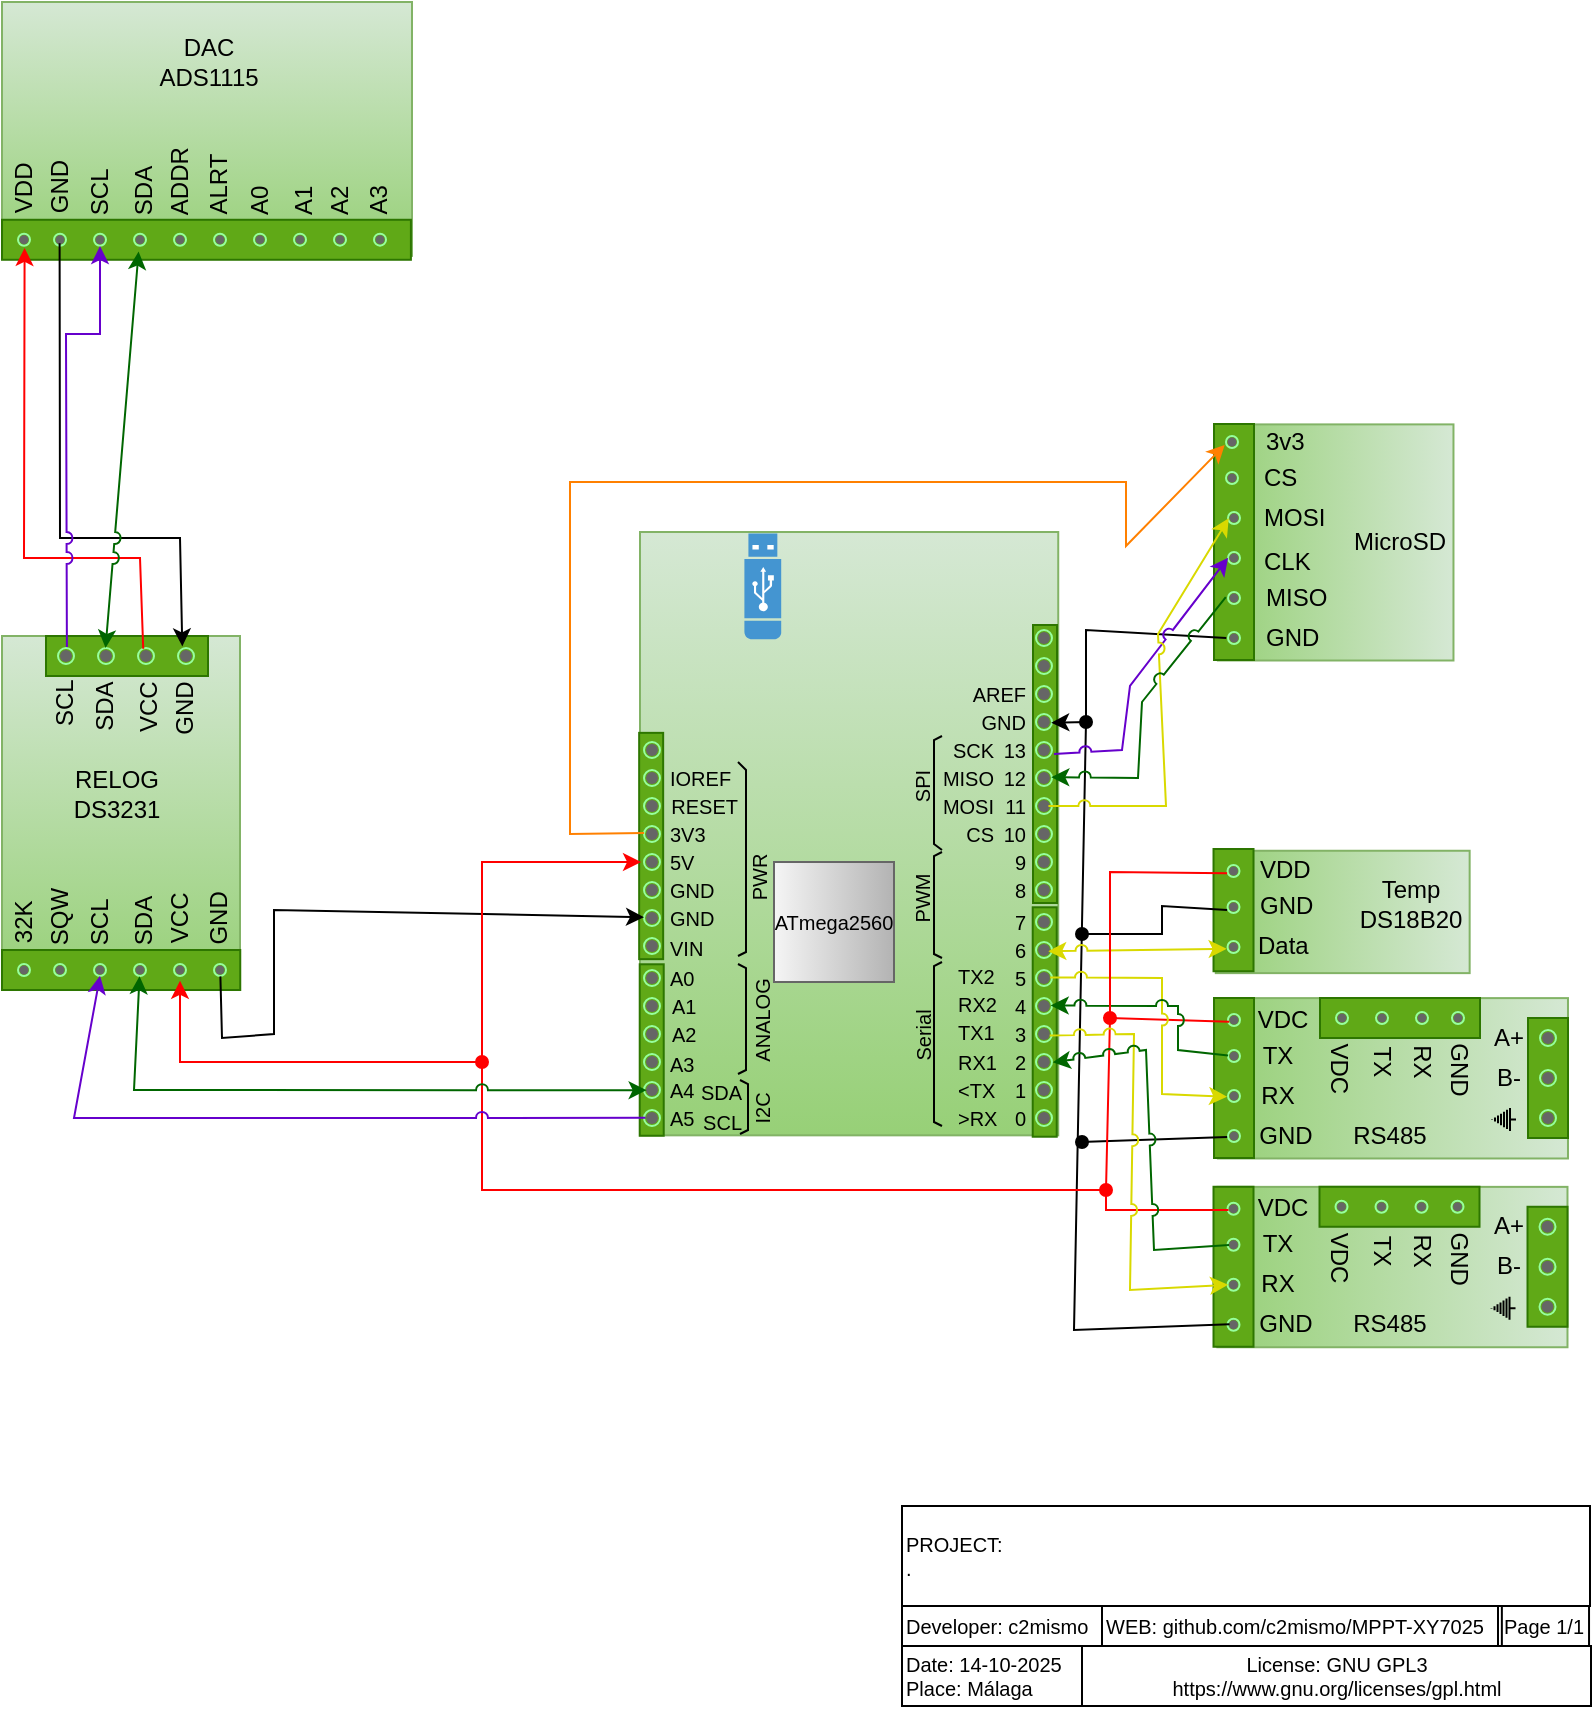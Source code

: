 <mxfile version="28.2.5">
  <diagram id="8Y96ZTpbi4Ko7jH98ETB" name="Página-1">
    <mxGraphModel dx="427" dy="637" grid="1" gridSize="2" guides="1" tooltips="1" connect="1" arrows="1" fold="1" page="1" pageScale="1" pageWidth="827" pageHeight="1169" background="#ffffff" math="0" shadow="0">
      <root>
        <mxCell id="0" />
        <mxCell id="1" parent="0" />
        <mxCell id="o0JTEQ_RcU2ZA-KM8uhK-1" value="" style="rounded=0;whiteSpace=wrap;html=1;strokeColor=#82b366;fontSize=10;align=center;gradientColor=#97d077;labelBackgroundColor=#2a2a2a;endFill=0;endSize=1;startFill=1;startArrow=classic;fillColor=#d5e8d4;rotation=-270;" parent="1" vertex="1">
          <mxGeometry x="679.12" y="849" width="80.19" height="175.06" as="geometry" />
        </mxCell>
        <mxCell id="o0JTEQ_RcU2ZA-KM8uhK-2" value="A+" style="text;html=1;strokeColor=none;fillColor=none;align=center;verticalAlign=middle;whiteSpace=wrap;rounded=0;fontSize=12;fontColor=#000000;rotation=0;spacing=0;" parent="1" vertex="1">
          <mxGeometry x="770.755" y="912.38" width="13" height="8" as="geometry" />
        </mxCell>
        <mxCell id="o0JTEQ_RcU2ZA-KM8uhK-3" value="B-" style="text;html=1;strokeColor=none;fillColor=none;align=center;verticalAlign=middle;whiteSpace=wrap;rounded=0;fontSize=12;fontColor=#000000;rotation=0;spacing=0;" parent="1" vertex="1">
          <mxGeometry x="770.755" y="932.38" width="13" height="8" as="geometry" />
        </mxCell>
        <mxCell id="o0JTEQ_RcU2ZA-KM8uhK-4" value="" style="pointerEvents=1;verticalLabelPosition=bottom;shadow=0;dashed=0;align=center;html=1;verticalAlign=top;shape=mxgraph.electrical.signal_sources.protective_earth;fontColor=#080808;strokeColor=#000000;direction=north;rotation=-180;" parent="1" vertex="1">
          <mxGeometry x="768.755" y="951.38" width="12" height="11.45" as="geometry" />
        </mxCell>
        <mxCell id="o0JTEQ_RcU2ZA-KM8uhK-5" value="" style="rounded=0;whiteSpace=wrap;html=1;labelBackgroundColor=#FFFFFF;strokeColor=#2D7600;fillColor=#60a917;fontSize=10;fontColor=#ffffff;align=center;rotation=-180;" parent="1" vertex="1">
          <mxGeometry x="629.755" y="896.38" width="20" height="80" as="geometry" />
        </mxCell>
        <mxCell id="o0JTEQ_RcU2ZA-KM8uhK-6" value="" style="rounded=0;whiteSpace=wrap;html=1;labelBackgroundColor=#FFFFFF;strokeColor=#2D7600;fillColor=#60a917;fontSize=10;fontColor=#ffffff;align=center;rotation=-180;" parent="1" vertex="1">
          <mxGeometry x="786.755" y="906.38" width="20" height="60" as="geometry" />
        </mxCell>
        <mxCell id="o0JTEQ_RcU2ZA-KM8uhK-7" value="" style="dashed=0;labelPosition=right;align=left;shape=mxgraph.gmdl.radiobutton;strokeWidth=1;aspect=fixed;fontColor=#ffffff;strokeColor=#96FF9D;fillColor=#666666;rotation=-180;" parent="1" vertex="1">
          <mxGeometry x="792.755" y="952.38" width="8" height="8" as="geometry" />
        </mxCell>
        <mxCell id="o0JTEQ_RcU2ZA-KM8uhK-8" value="" style="dashed=0;labelPosition=right;align=left;shape=mxgraph.gmdl.radiobutton;strokeWidth=1;aspect=fixed;fontColor=#ffffff;fillColor=#666666;rotation=-180;strokeColor=#96FF9D;" parent="1" vertex="1">
          <mxGeometry x="792.755" y="932.38" width="8" height="8" as="geometry" />
        </mxCell>
        <mxCell id="o0JTEQ_RcU2ZA-KM8uhK-9" value="" style="dashed=0;labelPosition=right;align=left;shape=mxgraph.gmdl.radiobutton;strokeWidth=1;aspect=fixed;fontColor=#ffffff;strokeColor=#96FF9D;fillColor=#666666;rotation=-180;" parent="1" vertex="1">
          <mxGeometry x="792.755" y="912.38" width="8" height="8" as="geometry" />
        </mxCell>
        <mxCell id="o0JTEQ_RcU2ZA-KM8uhK-10" value="" style="rounded=0;whiteSpace=wrap;html=1;labelBackgroundColor=#FFFFFF;strokeColor=#2D7600;fillColor=#60a917;fontSize=10;fontColor=#ffffff;align=center;rotation=-90;" parent="1" vertex="1">
          <mxGeometry x="712.755" y="866.38" width="20" height="80" as="geometry" />
        </mxCell>
        <mxCell id="o0JTEQ_RcU2ZA-KM8uhK-11" value="GND" style="text;html=1;strokeColor=none;fillColor=none;align=center;verticalAlign=middle;whiteSpace=wrap;rounded=0;fontSize=12;fontColor=#000000;rotation=90;spacing=0;" parent="1" vertex="1">
          <mxGeometry x="740.755" y="928.38" width="23" height="8" as="geometry" />
        </mxCell>
        <mxCell id="o0JTEQ_RcU2ZA-KM8uhK-12" value="VDC" style="text;html=1;strokeColor=none;fillColor=none;align=center;verticalAlign=middle;whiteSpace=wrap;rounded=0;fontSize=12;fontColor=#000000;rotation=90;spacing=0;" parent="1" vertex="1">
          <mxGeometry x="681.08" y="928.06" width="22.85" height="8" as="geometry" />
        </mxCell>
        <mxCell id="o0JTEQ_RcU2ZA-KM8uhK-13" value="TX" style="text;html=1;strokeColor=none;fillColor=none;align=center;verticalAlign=middle;whiteSpace=wrap;rounded=0;fontSize=12;fontColor=#000000;rotation=90;spacing=0;" parent="1" vertex="1">
          <mxGeometry x="705.755" y="924.38" width="16.12" height="8" as="geometry" />
        </mxCell>
        <mxCell id="o0JTEQ_RcU2ZA-KM8uhK-14" value="RX" style="text;html=1;strokeColor=none;fillColor=none;align=center;verticalAlign=middle;whiteSpace=wrap;rounded=0;fontSize=12;fontColor=#000000;rotation=90;spacing=0;" parent="1" vertex="1">
          <mxGeometry x="725.755" y="924.38" width="16.12" height="8" as="geometry" />
        </mxCell>
        <mxCell id="o0JTEQ_RcU2ZA-KM8uhK-15" value="" style="dashed=0;labelPosition=right;align=left;shape=mxgraph.gmdl.radiobutton;strokeWidth=1;aspect=fixed;fontColor=#ffffff;strokeColor=#96FF9D;fillColor=#666666;rotation=-90;" parent="1" vertex="1">
          <mxGeometry x="690.755" y="903.38" width="6" height="6" as="geometry" />
        </mxCell>
        <mxCell id="o0JTEQ_RcU2ZA-KM8uhK-16" value="" style="dashed=0;labelPosition=right;align=left;shape=mxgraph.gmdl.radiobutton;strokeWidth=1;aspect=fixed;fontColor=#ffffff;strokeColor=#96FF9D;fillColor=#666666;rotation=-90;" parent="1" vertex="1">
          <mxGeometry x="710.755" y="903.38" width="6" height="6" as="geometry" />
        </mxCell>
        <mxCell id="o0JTEQ_RcU2ZA-KM8uhK-17" value="" style="dashed=0;labelPosition=right;align=left;shape=mxgraph.gmdl.radiobutton;strokeWidth=1;aspect=fixed;fontColor=#ffffff;strokeColor=#96FF9D;fillColor=#666666;rotation=-90;" parent="1" vertex="1">
          <mxGeometry x="730.755" y="903.38" width="6" height="6" as="geometry" />
        </mxCell>
        <mxCell id="o0JTEQ_RcU2ZA-KM8uhK-18" value="" style="dashed=0;labelPosition=right;align=left;shape=mxgraph.gmdl.radiobutton;strokeWidth=1;aspect=fixed;fontColor=#ffffff;strokeColor=#96FF9D;fillColor=#666666;rotation=-90;" parent="1" vertex="1">
          <mxGeometry x="748.755" y="903.38" width="6" height="6" as="geometry" />
        </mxCell>
        <mxCell id="o0JTEQ_RcU2ZA-KM8uhK-19" value="RS485" style="text;html=1;strokeColor=none;fillColor=none;align=center;verticalAlign=middle;whiteSpace=wrap;rounded=0;fontSize=12;fontColor=#000000;rotation=0;spacing=0;" parent="1" vertex="1">
          <mxGeometry x="697.755" y="961.38" width="40" height="8" as="geometry" />
        </mxCell>
        <mxCell id="o0JTEQ_RcU2ZA-KM8uhK-20" value="VDC" style="text;html=1;strokeColor=none;fillColor=none;align=center;verticalAlign=middle;whiteSpace=wrap;rounded=0;fontSize=12;fontColor=#000000;rotation=0;spacing=0;" parent="1" vertex="1">
          <mxGeometry x="653.76" y="903.38" width="20.85" height="8" as="geometry" />
        </mxCell>
        <mxCell id="o0JTEQ_RcU2ZA-KM8uhK-21" value="GND" style="text;html=1;strokeColor=none;fillColor=none;align=center;verticalAlign=middle;whiteSpace=wrap;rounded=0;fontSize=12;fontColor=#000000;rotation=0;spacing=0;" parent="1" vertex="1">
          <mxGeometry x="653.755" y="961.38" width="24.12" height="8" as="geometry" />
        </mxCell>
        <mxCell id="o0JTEQ_RcU2ZA-KM8uhK-22" value="RX" style="text;html=1;strokeColor=none;fillColor=none;align=center;verticalAlign=middle;whiteSpace=wrap;rounded=0;fontSize=12;fontColor=#000000;rotation=0;spacing=0;" parent="1" vertex="1">
          <mxGeometry x="653.755" y="941.38" width="16.12" height="8" as="geometry" />
        </mxCell>
        <mxCell id="o0JTEQ_RcU2ZA-KM8uhK-23" value="TX" style="text;html=1;strokeColor=none;fillColor=none;align=center;verticalAlign=middle;whiteSpace=wrap;rounded=0;fontSize=12;fontColor=#000000;rotation=0;spacing=0;" parent="1" vertex="1">
          <mxGeometry x="653.755" y="921.38" width="16.12" height="8" as="geometry" />
        </mxCell>
        <mxCell id="o0JTEQ_RcU2ZA-KM8uhK-24" value="" style="dashed=0;labelPosition=right;align=left;shape=mxgraph.gmdl.radiobutton;strokeWidth=1;aspect=fixed;fontColor=#ffffff;strokeColor=#96FF9D;fillColor=#666666;rotation=-180;" parent="1" vertex="1">
          <mxGeometry x="636.755" y="962.38" width="6" height="6" as="geometry" />
        </mxCell>
        <mxCell id="o0JTEQ_RcU2ZA-KM8uhK-25" value="" style="dashed=0;labelPosition=right;align=left;shape=mxgraph.gmdl.radiobutton;strokeWidth=1;aspect=fixed;fontColor=#ffffff;strokeColor=#96FF9D;fillColor=#666666;rotation=-180;" parent="1" vertex="1">
          <mxGeometry x="636.755" y="942.38" width="6" height="6" as="geometry" />
        </mxCell>
        <mxCell id="o0JTEQ_RcU2ZA-KM8uhK-26" value="" style="dashed=0;labelPosition=right;align=left;shape=mxgraph.gmdl.radiobutton;strokeWidth=1;aspect=fixed;fontColor=#ffffff;strokeColor=#96FF9D;fillColor=#666666;rotation=-180;" parent="1" vertex="1">
          <mxGeometry x="636.755" y="922.38" width="6" height="6" as="geometry" />
        </mxCell>
        <mxCell id="o0JTEQ_RcU2ZA-KM8uhK-27" value="" style="dashed=0;labelPosition=right;align=left;shape=mxgraph.gmdl.radiobutton;strokeWidth=1;aspect=fixed;fontColor=#ffffff;strokeColor=#96FF9D;fillColor=#666666;rotation=-180;" parent="1" vertex="1">
          <mxGeometry x="636.755" y="904.38" width="6" height="6" as="geometry" />
        </mxCell>
        <mxCell id="ElQxYi4ZuHdGutTYbFOP-1447" value="" style="rounded=0;whiteSpace=wrap;html=1;strokeColor=#82b366;rotation=0;fontSize=10;labelBackgroundColor=#2a2a2a;endFill=0;endSize=1;startFill=1;startArrow=classic;fillColor=#D5E8D4;gradientColor=#97D077;movable=1;resizable=1;rotatable=1;deletable=1;editable=1;locked=0;connectable=1;" parent="1" vertex="1">
          <mxGeometry x="343" y="569.005" width="209.12" height="301.67" as="geometry" />
        </mxCell>
        <mxCell id="ElQxYi4ZuHdGutTYbFOP-1239" value="" style="rounded=0;whiteSpace=wrap;html=1;strokeColor=#2D7600;fontSize=10;align=center;fontColor=#ffffff;labelBackgroundColor=#FFFFFF;fillColor=#60A917;rotation=-90;" parent="1" vertex="1">
          <mxGeometry x="476" y="679.005" width="139" height="12" as="geometry" />
        </mxCell>
        <mxCell id="ElQxYi4ZuHdGutTYbFOP-1240" value="" style="dashed=0;labelPosition=right;align=left;shape=mxgraph.gmdl.radiobutton;strokeWidth=1;aspect=fixed;fontColor=#ffffff;strokeColor=#96FF9D;fillColor=#666666;rotation=0;" parent="1" vertex="1">
          <mxGeometry x="541" y="716.005" width="8" height="8" as="geometry" />
        </mxCell>
        <mxCell id="ElQxYi4ZuHdGutTYbFOP-1241" value="" style="dashed=0;labelPosition=right;align=left;shape=mxgraph.gmdl.radiobutton;strokeWidth=1;aspect=fixed;fontColor=#ffffff;strokeColor=#96FF9D;fillColor=#666666;rotation=0;" parent="1" vertex="1">
          <mxGeometry x="541" y="730.005" width="8" height="8" as="geometry" />
        </mxCell>
        <mxCell id="ElQxYi4ZuHdGutTYbFOP-1242" value="A2" style="text;html=1;strokeColor=none;fillColor=none;align=left;verticalAlign=middle;whiteSpace=wrap;rounded=0;fontSize=10;fontColor=#000000;rotation=0;spacing=0;labelPosition=center;verticalLabelPosition=middle;" parent="1" vertex="1">
          <mxGeometry x="359" y="816.005" width="34" height="8" as="geometry" />
        </mxCell>
        <mxCell id="ElQxYi4ZuHdGutTYbFOP-1243" value="A1" style="text;html=1;strokeColor=none;fillColor=none;align=left;verticalAlign=middle;whiteSpace=wrap;rounded=0;fontSize=10;fontColor=#000000;rotation=0;spacing=0;labelPosition=center;verticalLabelPosition=middle;" parent="1" vertex="1">
          <mxGeometry x="359" y="802.005" width="34" height="8" as="geometry" />
        </mxCell>
        <mxCell id="ElQxYi4ZuHdGutTYbFOP-1244" value="" style="dashed=0;labelPosition=right;align=left;shape=mxgraph.gmdl.radiobutton;strokeWidth=1;aspect=fixed;fontColor=#ffffff;strokeColor=#96FF9D;fillColor=#666666;rotation=0;" parent="1" vertex="1">
          <mxGeometry x="541" y="688.005" width="8" height="8" as="geometry" />
        </mxCell>
        <mxCell id="ElQxYi4ZuHdGutTYbFOP-1245" value="" style="dashed=0;labelPosition=right;align=left;shape=mxgraph.gmdl.radiobutton;strokeWidth=1;aspect=fixed;fontColor=#ffffff;strokeColor=#96FF9D;fillColor=#666666;rotation=0;" parent="1" vertex="1">
          <mxGeometry x="541" y="702.005" width="8" height="8" as="geometry" />
        </mxCell>
        <mxCell id="ElQxYi4ZuHdGutTYbFOP-1246" value="A0" style="text;html=1;strokeColor=none;fillColor=none;align=left;verticalAlign=middle;whiteSpace=wrap;rounded=0;fontSize=10;fontColor=#000000;rotation=0;spacing=0;labelPosition=center;verticalLabelPosition=middle;" parent="1" vertex="1">
          <mxGeometry x="358" y="788.01" width="36" height="7.99" as="geometry" />
        </mxCell>
        <mxCell id="ElQxYi4ZuHdGutTYbFOP-1248" value="" style="dashed=0;labelPosition=right;align=left;shape=mxgraph.gmdl.radiobutton;strokeWidth=1;aspect=fixed;fontColor=#ffffff;strokeColor=#96FF9D;fillColor=#666666;rotation=0;" parent="1" vertex="1">
          <mxGeometry x="541" y="660.005" width="8" height="8" as="geometry" />
        </mxCell>
        <mxCell id="ElQxYi4ZuHdGutTYbFOP-1249" value="" style="dashed=0;labelPosition=right;align=left;shape=mxgraph.gmdl.radiobutton;strokeWidth=1;aspect=fixed;fontColor=#ffffff;strokeColor=#96FF9D;fillColor=#666666;rotation=0;" parent="1" vertex="1">
          <mxGeometry x="541" y="674.005" width="8" height="8" as="geometry" />
        </mxCell>
        <mxCell id="ElQxYi4ZuHdGutTYbFOP-1251" value="AREF" style="text;html=1;strokeColor=none;fillColor=none;align=right;verticalAlign=middle;whiteSpace=wrap;rounded=0;fontSize=10;fontColor=#000000;rotation=0;spacing=0;labelPosition=center;verticalLabelPosition=middle;" parent="1" vertex="1">
          <mxGeometry x="502" y="646.005" width="34" height="8" as="geometry" />
        </mxCell>
        <mxCell id="ElQxYi4ZuHdGutTYbFOP-1252" value="" style="dashed=0;labelPosition=right;align=left;shape=mxgraph.gmdl.radiobutton;strokeWidth=1;aspect=fixed;fontColor=#ffffff;strokeColor=#96FF9D;fillColor=#666666;rotation=0;" parent="1" vertex="1">
          <mxGeometry x="541" y="632.005" width="8" height="8" as="geometry" />
        </mxCell>
        <mxCell id="ElQxYi4ZuHdGutTYbFOP-1253" value="" style="dashed=0;labelPosition=right;align=left;shape=mxgraph.gmdl.radiobutton;strokeWidth=1;aspect=fixed;fontColor=#ffffff;strokeColor=#96FF9D;fillColor=#666666;rotation=0;" parent="1" vertex="1">
          <mxGeometry x="541" y="646.005" width="8" height="8" as="geometry" />
        </mxCell>
        <mxCell id="ElQxYi4ZuHdGutTYbFOP-1257" value="" style="dashed=0;labelPosition=right;align=left;shape=mxgraph.gmdl.radiobutton;strokeWidth=1;aspect=fixed;fontColor=#ffffff;strokeColor=#96FF9D;fillColor=#666666;rotation=0;" parent="1" vertex="1">
          <mxGeometry x="541" y="618.005" width="8" height="8" as="geometry" />
        </mxCell>
        <mxCell id="ElQxYi4ZuHdGutTYbFOP-1283" value="A5" style="text;html=1;strokeColor=none;fillColor=none;align=left;verticalAlign=middle;whiteSpace=wrap;rounded=0;fontSize=10;fontColor=#000000;rotation=0;spacing=0;labelPosition=center;verticalLabelPosition=middle;" parent="1" vertex="1">
          <mxGeometry x="358" y="858.005" width="34" height="8" as="geometry" />
        </mxCell>
        <mxCell id="ElQxYi4ZuHdGutTYbFOP-1284" value="" style="dashed=0;labelPosition=right;align=left;shape=mxgraph.gmdl.radiobutton;strokeWidth=1;aspect=fixed;fontColor=#ffffff;strokeColor=#96FF9D;fillColor=#666666;rotation=0;" parent="1" vertex="1">
          <mxGeometry x="541" y="744.005" width="8" height="8" as="geometry" />
        </mxCell>
        <mxCell id="ElQxYi4ZuHdGutTYbFOP-1286" value="A4" style="text;html=1;strokeColor=none;fillColor=none;align=left;verticalAlign=middle;whiteSpace=wrap;rounded=0;fontSize=10;fontColor=#000000;rotation=0;spacing=0;labelPosition=center;verticalLabelPosition=middle;" parent="1" vertex="1">
          <mxGeometry x="358" y="844.005" width="34" height="8" as="geometry" />
        </mxCell>
        <mxCell id="ElQxYi4ZuHdGutTYbFOP-1287" value="A3" style="text;html=1;strokeColor=none;fillColor=none;align=left;verticalAlign=middle;whiteSpace=wrap;rounded=0;fontSize=10;fontColor=#000000;rotation=0;spacing=0;labelPosition=center;verticalLabelPosition=middle;" parent="1" vertex="1">
          <mxGeometry x="358" y="831.005" width="34" height="8" as="geometry" />
        </mxCell>
        <mxCell id="ElQxYi4ZuHdGutTYbFOP-1310" value="" style="rounded=0;whiteSpace=wrap;html=1;strokeColor=#2D7600;fontSize=10;align=center;fontColor=#ffffff;labelBackgroundColor=#FFFFFF;rotation=-270;fillColor=#60A917;" parent="1" vertex="1">
          <mxGeometry x="306" y="822.005" width="85.72" height="12" as="geometry" />
        </mxCell>
        <mxCell id="ElQxYi4ZuHdGutTYbFOP-1343" value="" style="dashed=0;labelPosition=right;align=left;shape=mxgraph.gmdl.radiobutton;strokeWidth=1;aspect=fixed;fontColor=#ffffff;strokeColor=#96FF9D;fillColor=#666666;rotation=-180;" parent="1" vertex="1">
          <mxGeometry x="345" y="802.005" width="8" height="8" as="geometry" />
        </mxCell>
        <mxCell id="ElQxYi4ZuHdGutTYbFOP-1344" value="" style="dashed=0;labelPosition=right;align=left;shape=mxgraph.gmdl.radiobutton;strokeWidth=1;aspect=fixed;fontColor=#ffffff;strokeColor=#96FF9D;fillColor=#666666;rotation=-180;" parent="1" vertex="1">
          <mxGeometry x="345" y="788.005" width="8" height="8" as="geometry" />
        </mxCell>
        <mxCell id="ElQxYi4ZuHdGutTYbFOP-1347" value="" style="dashed=0;labelPosition=right;align=left;shape=mxgraph.gmdl.radiobutton;strokeWidth=1;aspect=fixed;fontColor=#ffffff;strokeColor=#96FF9D;fillColor=#666666;rotation=-180;" parent="1" vertex="1">
          <mxGeometry x="345" y="830.005" width="8" height="8" as="geometry" />
        </mxCell>
        <mxCell id="ElQxYi4ZuHdGutTYbFOP-1348" value="" style="dashed=0;labelPosition=right;align=left;shape=mxgraph.gmdl.radiobutton;strokeWidth=1;aspect=fixed;fontColor=#ffffff;strokeColor=#96FF9D;fillColor=#666666;rotation=-180;" parent="1" vertex="1">
          <mxGeometry x="345" y="816.005" width="8" height="8" as="geometry" />
        </mxCell>
        <mxCell id="ElQxYi4ZuHdGutTYbFOP-1351" value="" style="dashed=0;labelPosition=right;align=left;shape=mxgraph.gmdl.radiobutton;strokeWidth=1;aspect=fixed;fontColor=#ffffff;strokeColor=#96FF9D;fillColor=#666666;rotation=-180;" parent="1" vertex="1">
          <mxGeometry x="345" y="858.005" width="8" height="8" as="geometry" />
        </mxCell>
        <mxCell id="ElQxYi4ZuHdGutTYbFOP-1352" value="" style="dashed=0;labelPosition=right;align=left;shape=mxgraph.gmdl.radiobutton;strokeWidth=1;aspect=fixed;fontColor=#ffffff;strokeColor=#96FF9D;fillColor=#666666;rotation=-180;" parent="1" vertex="1">
          <mxGeometry x="345" y="844.005" width="8" height="8" as="geometry" />
        </mxCell>
        <mxCell id="ElQxYi4ZuHdGutTYbFOP-1445" value="" style="pointerEvents=1;shadow=0;dashed=0;html=1;strokeColor=none;fillColor=#4495D1;labelPosition=center;verticalLabelPosition=bottom;verticalAlign=top;align=center;outlineConnect=0;shape=mxgraph.veeam.usb;labelBackgroundColor=#FFFFFF;fontSize=10;fontColor=#000000;rotation=-90;" parent="1" vertex="1">
          <mxGeometry x="378" y="587.005" width="52.8" height="18.4" as="geometry" />
        </mxCell>
        <mxCell id="ElQxYi4ZuHdGutTYbFOP-1446" value="ATmega2560" style="rounded=0;whiteSpace=wrap;html=1;labelBackgroundColor=none;strokeColor=#666666;fontSize=10;align=center;rotation=0;fillColor=#f5f5f5;gradientColor=#b3b3b3;gradientDirection=east;fontColor=#000000;" parent="1" vertex="1">
          <mxGeometry x="410" y="734.005" width="60" height="60" as="geometry" />
        </mxCell>
        <mxCell id="ElQxYi4ZuHdGutTYbFOP-1493" value="5" style="text;html=1;strokeColor=none;fillColor=none;align=right;verticalAlign=middle;whiteSpace=wrap;rounded=0;fontSize=10;fontColor=#000000;rotation=0;spacing=0;" parent="1" vertex="1">
          <mxGeometry x="512" y="788.005" width="24" height="8" as="geometry" />
        </mxCell>
        <mxCell id="ElQxYi4ZuHdGutTYbFOP-1494" value="6" style="text;html=1;strokeColor=none;fillColor=none;align=right;verticalAlign=middle;whiteSpace=wrap;rounded=0;fontSize=10;fontColor=#000000;rotation=0;spacing=0;" parent="1" vertex="1">
          <mxGeometry x="512" y="774.005" width="24" height="8" as="geometry" />
        </mxCell>
        <mxCell id="ElQxYi4ZuHdGutTYbFOP-1495" value="7" style="text;html=1;strokeColor=none;fillColor=none;align=right;verticalAlign=middle;whiteSpace=wrap;rounded=0;fontSize=10;fontColor=#000000;rotation=0;spacing=0;" parent="1" vertex="1">
          <mxGeometry x="512" y="760.005" width="24" height="8" as="geometry" />
        </mxCell>
        <mxCell id="ElQxYi4ZuHdGutTYbFOP-1496" value="8" style="text;html=1;strokeColor=none;fillColor=none;align=right;verticalAlign=middle;whiteSpace=wrap;rounded=0;fontSize=10;fontColor=#000000;rotation=0;spacing=0;" parent="1" vertex="1">
          <mxGeometry x="512" y="744.005" width="24" height="8" as="geometry" />
        </mxCell>
        <mxCell id="ElQxYi4ZuHdGutTYbFOP-1497" value="9" style="text;html=1;strokeColor=none;fillColor=none;align=right;verticalAlign=middle;whiteSpace=wrap;rounded=0;fontSize=10;fontColor=#000000;rotation=0;spacing=0;" parent="1" vertex="1">
          <mxGeometry x="512" y="730.005" width="24" height="8" as="geometry" />
        </mxCell>
        <mxCell id="ElQxYi4ZuHdGutTYbFOP-1498" value="CS" style="text;html=1;strokeColor=none;fillColor=none;align=right;verticalAlign=middle;whiteSpace=wrap;rounded=0;fontSize=10;fontColor=#000000;rotation=0;spacing=0;" parent="1" vertex="1">
          <mxGeometry x="496" y="716.005" width="24" height="8" as="geometry" />
        </mxCell>
        <mxCell id="ElQxYi4ZuHdGutTYbFOP-1499" value="MOSI" style="text;html=1;strokeColor=none;fillColor=none;align=right;verticalAlign=middle;whiteSpace=wrap;rounded=0;fontSize=10;fontColor=#000000;rotation=0;spacing=0;" parent="1" vertex="1">
          <mxGeometry x="496" y="702.005" width="24" height="8" as="geometry" />
        </mxCell>
        <mxCell id="ElQxYi4ZuHdGutTYbFOP-1500" value="MISO" style="text;html=1;strokeColor=none;fillColor=none;align=right;verticalAlign=middle;whiteSpace=wrap;rounded=0;fontSize=10;fontColor=#000000;rotation=0;spacing=0;" parent="1" vertex="1">
          <mxGeometry x="496" y="688.005" width="24" height="8" as="geometry" />
        </mxCell>
        <mxCell id="ElQxYi4ZuHdGutTYbFOP-1501" value="SCK" style="text;html=1;strokeColor=none;fillColor=none;align=right;verticalAlign=middle;whiteSpace=wrap;rounded=0;fontSize=10;fontColor=#000000;rotation=0;spacing=0;" parent="1" vertex="1">
          <mxGeometry x="496" y="674.005" width="24" height="8" as="geometry" />
        </mxCell>
        <mxCell id="ElQxYi4ZuHdGutTYbFOP-1502" value="GND" style="text;html=1;strokeColor=none;fillColor=none;align=right;verticalAlign=middle;whiteSpace=wrap;rounded=0;fontSize=10;fontColor=#000000;rotation=0;spacing=0;" parent="1" vertex="1">
          <mxGeometry x="512" y="660.005" width="24" height="8" as="geometry" />
        </mxCell>
        <mxCell id="ElQxYi4ZuHdGutTYbFOP-1503" value="SCL" style="text;html=1;strokeColor=none;fillColor=none;align=right;verticalAlign=middle;whiteSpace=wrap;rounded=0;fontSize=10;fontColor=#000000;rotation=0;spacing=0;" parent="1" vertex="1">
          <mxGeometry x="370" y="860.005" width="24" height="8" as="geometry" />
        </mxCell>
        <mxCell id="ElQxYi4ZuHdGutTYbFOP-1504" value="SDA" style="text;html=1;strokeColor=none;fillColor=none;align=right;verticalAlign=middle;whiteSpace=wrap;rounded=0;fontSize=10;fontColor=#000000;rotation=0;spacing=0;" parent="1" vertex="1">
          <mxGeometry x="370" y="845.005" width="24" height="8" as="geometry" />
        </mxCell>
        <mxCell id="ElQxYi4ZuHdGutTYbFOP-1514" value="2" style="text;html=1;strokeColor=none;fillColor=none;align=right;verticalAlign=middle;whiteSpace=wrap;rounded=0;fontSize=10;fontColor=#000000;rotation=0;spacing=0;" parent="1" vertex="1">
          <mxGeometry x="512" y="830.005" width="24" height="8" as="geometry" />
        </mxCell>
        <mxCell id="ElQxYi4ZuHdGutTYbFOP-1515" value="3" style="text;html=1;strokeColor=none;fillColor=none;align=right;verticalAlign=middle;whiteSpace=wrap;rounded=0;fontSize=10;fontColor=#000000;rotation=0;spacing=0;" parent="1" vertex="1">
          <mxGeometry x="512" y="816.005" width="24" height="8" as="geometry" />
        </mxCell>
        <mxCell id="ElQxYi4ZuHdGutTYbFOP-1516" value="4" style="text;html=1;strokeColor=none;fillColor=none;align=right;verticalAlign=middle;whiteSpace=wrap;rounded=0;fontSize=10;fontColor=#000000;rotation=0;spacing=0;" parent="1" vertex="1">
          <mxGeometry x="512" y="802.005" width="24" height="8" as="geometry" />
        </mxCell>
        <mxCell id="ElQxYi4ZuHdGutTYbFOP-1537" value="" style="endArrow=none;html=1;fontSize=10;startArrow=none;startFill=0;rounded=0;endFill=0;strokeColor=#000000;jumpStyle=arc;" parent="1" edge="1">
          <mxGeometry x="1182" y="705.005" width="50" height="50" as="geometry">
            <mxPoint x="494" y="866.005" as="sourcePoint" />
            <mxPoint x="494" y="784.005" as="targetPoint" />
            <Array as="points">
              <mxPoint x="490" y="864.005" />
              <mxPoint x="490" y="786.005" />
            </Array>
          </mxGeometry>
        </mxCell>
        <mxCell id="ElQxYi4ZuHdGutTYbFOP-1553" value="&lt;div&gt;Serial&lt;/div&gt;" style="edgeLabel;html=1;align=center;verticalAlign=middle;resizable=0;points=[];fontSize=10;fontColor=#000000;labelBackgroundColor=none;rotation=-90;" parent="ElQxYi4ZuHdGutTYbFOP-1537" vertex="1" connectable="0">
          <mxGeometry relative="1" as="geometry">
            <mxPoint x="-6" y="-4" as="offset" />
          </mxGeometry>
        </mxCell>
        <mxCell id="ElQxYi4ZuHdGutTYbFOP-1538" value="" style="endArrow=none;html=1;fontSize=10;startArrow=none;startFill=0;rounded=0;endFill=0;strokeColor=#000000;jumpStyle=arc;" parent="1" edge="1">
          <mxGeometry x="1158" y="763.005" width="50" height="50" as="geometry">
            <mxPoint x="494" y="728.005" as="sourcePoint" />
            <mxPoint x="494" y="671.005" as="targetPoint" />
            <Array as="points">
              <mxPoint x="490" y="725.005" />
              <mxPoint x="490" y="673.005" />
            </Array>
          </mxGeometry>
        </mxCell>
        <mxCell id="ElQxYi4ZuHdGutTYbFOP-1539" value="&lt;div&gt;SPI&lt;/div&gt;" style="edgeLabel;html=1;align=center;verticalAlign=middle;resizable=0;points=[];fontSize=10;fontColor=#000000;labelBackgroundColor=none;rotation=-90;" parent="ElQxYi4ZuHdGutTYbFOP-1538" vertex="1" connectable="0">
          <mxGeometry relative="1" as="geometry">
            <mxPoint x="-6" y="-3" as="offset" />
          </mxGeometry>
        </mxCell>
        <mxCell id="ElQxYi4ZuHdGutTYbFOP-1548" value="" style="endArrow=none;html=1;fontSize=10;startArrow=none;startFill=0;rounded=0;endFill=0;strokeColor=#000000;jumpStyle=arc;" parent="1" edge="1">
          <mxGeometry x="1064" y="733.005" width="50" height="50" as="geometry">
            <mxPoint x="392" y="840.005" as="sourcePoint" />
            <mxPoint x="392" y="785.005" as="targetPoint" />
            <Array as="points">
              <mxPoint x="396" y="838.005" />
              <mxPoint x="396" y="787.005" />
            </Array>
          </mxGeometry>
        </mxCell>
        <mxCell id="ElQxYi4ZuHdGutTYbFOP-1549" value="ANALOG" style="edgeLabel;html=1;align=center;verticalAlign=middle;resizable=0;points=[];fontSize=10;fontColor=#000000;labelBackgroundColor=none;rotation=-90;" parent="ElQxYi4ZuHdGutTYbFOP-1548" vertex="1" connectable="0">
          <mxGeometry relative="1" as="geometry">
            <mxPoint x="8" y="1" as="offset" />
          </mxGeometry>
        </mxCell>
        <mxCell id="ElQxYi4ZuHdGutTYbFOP-1564" value="&amp;gt;RX" style="text;html=1;strokeColor=none;fillColor=none;align=left;verticalAlign=middle;whiteSpace=wrap;rounded=0;fontSize=10;fontColor=#000000;rotation=0;spacing=0;" parent="1" vertex="1">
          <mxGeometry x="502" y="858.005" width="20.09" height="8" as="geometry" />
        </mxCell>
        <mxCell id="ElQxYi4ZuHdGutTYbFOP-1565" value="&amp;lt;TX" style="text;html=1;strokeColor=none;fillColor=none;align=left;verticalAlign=middle;whiteSpace=wrap;rounded=0;fontSize=10;fontColor=#000000;rotation=0;spacing=0;" parent="1" vertex="1">
          <mxGeometry x="502" y="844.005" width="20.09" height="8" as="geometry" />
        </mxCell>
        <mxCell id="_qwjPUP558QnDYWL_ttI-1" value="RX1" style="text;html=1;strokeColor=none;fillColor=none;align=left;verticalAlign=middle;whiteSpace=wrap;rounded=0;fontSize=10;fontColor=#000000;rotation=0;spacing=0;" parent="1" vertex="1">
          <mxGeometry x="502" y="830.005" width="20.09" height="8" as="geometry" />
        </mxCell>
        <mxCell id="_qwjPUP558QnDYWL_ttI-2" value="TX1" style="text;html=1;strokeColor=none;fillColor=none;align=left;verticalAlign=middle;whiteSpace=wrap;rounded=0;fontSize=10;fontColor=#000000;rotation=0;spacing=0;" parent="1" vertex="1">
          <mxGeometry x="502" y="815.005" width="20.09" height="8" as="geometry" />
        </mxCell>
        <mxCell id="_qwjPUP558QnDYWL_ttI-3" value="RX2" style="text;html=1;strokeColor=none;fillColor=none;align=left;verticalAlign=middle;whiteSpace=wrap;rounded=0;fontSize=10;fontColor=#000000;rotation=0;spacing=0;" parent="1" vertex="1">
          <mxGeometry x="502" y="801.005" width="20.09" height="8" as="geometry" />
        </mxCell>
        <mxCell id="_qwjPUP558QnDYWL_ttI-4" value="TX2" style="text;html=1;strokeColor=none;fillColor=none;align=left;verticalAlign=middle;whiteSpace=wrap;rounded=0;fontSize=10;fontColor=#000000;rotation=0;spacing=0;" parent="1" vertex="1">
          <mxGeometry x="502" y="787.005" width="20.09" height="8" as="geometry" />
        </mxCell>
        <mxCell id="_qwjPUP558QnDYWL_ttI-5" value="10" style="text;html=1;strokeColor=none;fillColor=none;align=right;verticalAlign=middle;whiteSpace=wrap;rounded=0;fontSize=10;fontColor=#000000;rotation=0;spacing=0;" parent="1" vertex="1">
          <mxGeometry x="512" y="716.005" width="24" height="8" as="geometry" />
        </mxCell>
        <mxCell id="_qwjPUP558QnDYWL_ttI-6" value="11" style="text;html=1;strokeColor=none;fillColor=none;align=right;verticalAlign=middle;whiteSpace=wrap;rounded=0;fontSize=10;fontColor=#000000;rotation=0;spacing=0;" parent="1" vertex="1">
          <mxGeometry x="512" y="702.005" width="24" height="8" as="geometry" />
        </mxCell>
        <mxCell id="_qwjPUP558QnDYWL_ttI-7" value="12" style="text;html=1;strokeColor=none;fillColor=none;align=right;verticalAlign=middle;whiteSpace=wrap;rounded=0;fontSize=10;fontColor=#000000;rotation=0;spacing=0;" parent="1" vertex="1">
          <mxGeometry x="512" y="688.005" width="24" height="8" as="geometry" />
        </mxCell>
        <mxCell id="_qwjPUP558QnDYWL_ttI-8" value="13" style="text;html=1;strokeColor=none;fillColor=none;align=right;verticalAlign=middle;whiteSpace=wrap;rounded=0;fontSize=10;fontColor=#000000;rotation=0;spacing=0;" parent="1" vertex="1">
          <mxGeometry x="512" y="674.005" width="24" height="8" as="geometry" />
        </mxCell>
        <mxCell id="_qwjPUP558QnDYWL_ttI-9" value="" style="rounded=0;whiteSpace=wrap;html=1;strokeColor=#2D7600;fontSize=10;align=center;fontColor=#ffffff;labelBackgroundColor=#FFFFFF;rotation=-270;fillColor=#60A917;" parent="1" vertex="1">
          <mxGeometry x="292" y="720.005" width="113.16" height="12" as="geometry" />
        </mxCell>
        <mxCell id="ElQxYi4ZuHdGutTYbFOP-1250" value="IOREF" style="text;html=1;strokeColor=none;fillColor=none;align=left;verticalAlign=middle;whiteSpace=wrap;rounded=0;fontSize=10;fontColor=#000000;rotation=0;spacing=0;labelPosition=center;verticalLabelPosition=middle;" parent="1" vertex="1">
          <mxGeometry x="358" y="688.005" width="34" height="8" as="geometry" />
        </mxCell>
        <mxCell id="ElQxYi4ZuHdGutTYbFOP-1254" value="RESET" style="text;html=1;strokeColor=none;fillColor=none;align=right;verticalAlign=middle;whiteSpace=wrap;rounded=0;fontSize=10;fontColor=#000000;rotation=0;spacing=0;labelPosition=center;verticalLabelPosition=middle;" parent="1" vertex="1">
          <mxGeometry x="358" y="702.005" width="34" height="8" as="geometry" />
        </mxCell>
        <mxCell id="ElQxYi4ZuHdGutTYbFOP-1255" value="3V3" style="text;html=1;strokeColor=none;fillColor=none;align=left;verticalAlign=middle;whiteSpace=wrap;rounded=0;fontSize=10;fontColor=#000000;rotation=0;spacing=0;labelPosition=center;verticalLabelPosition=middle;" parent="1" vertex="1">
          <mxGeometry x="358" y="716.005" width="34" height="8" as="geometry" />
        </mxCell>
        <mxCell id="ElQxYi4ZuHdGutTYbFOP-1258" value="GND" style="text;html=1;strokeColor=none;fillColor=none;align=left;verticalAlign=middle;whiteSpace=wrap;rounded=0;fontSize=10;fontColor=#000000;rotation=0;spacing=0;labelPosition=center;verticalLabelPosition=middle;" parent="1" vertex="1">
          <mxGeometry x="358" y="758.005" width="34" height="8" as="geometry" />
        </mxCell>
        <mxCell id="ElQxYi4ZuHdGutTYbFOP-1259" value="5V" style="text;html=1;strokeColor=none;fillColor=none;align=left;verticalAlign=middle;whiteSpace=wrap;rounded=0;fontSize=10;fontColor=#000000;rotation=0;spacing=0;labelPosition=center;verticalLabelPosition=middle;" parent="1" vertex="1">
          <mxGeometry x="358" y="730.005" width="34" height="8" as="geometry" />
        </mxCell>
        <mxCell id="ElQxYi4ZuHdGutTYbFOP-1262" value="GND" style="text;html=1;strokeColor=none;fillColor=none;align=left;verticalAlign=middle;whiteSpace=wrap;rounded=0;fontSize=10;fontColor=#000000;rotation=0;spacing=0;labelPosition=center;verticalLabelPosition=middle;" parent="1" vertex="1">
          <mxGeometry x="358" y="744.005" width="34" height="8" as="geometry" />
        </mxCell>
        <mxCell id="ElQxYi4ZuHdGutTYbFOP-1263" value="VIN" style="text;html=1;strokeColor=none;fillColor=none;align=left;verticalAlign=middle;whiteSpace=wrap;rounded=0;fontSize=10;fontColor=#000000;rotation=0;spacing=0;labelPosition=center;verticalLabelPosition=middle;" parent="1" vertex="1">
          <mxGeometry x="358" y="773.005" width="34" height="8" as="geometry" />
        </mxCell>
        <mxCell id="ElQxYi4ZuHdGutTYbFOP-1335" value="" style="dashed=0;labelPosition=right;align=left;shape=mxgraph.gmdl.radiobutton;strokeWidth=1;aspect=fixed;fontColor=#ffffff;strokeColor=#96FF9D;fillColor=#666666;rotation=-180;" parent="1" vertex="1">
          <mxGeometry x="345" y="744.005" width="8" height="8" as="geometry" />
        </mxCell>
        <mxCell id="ElQxYi4ZuHdGutTYbFOP-1336" value="" style="dashed=0;labelPosition=right;align=left;shape=mxgraph.gmdl.radiobutton;strokeWidth=1;aspect=fixed;fontColor=#ffffff;strokeColor=#96FF9D;fillColor=#666666;rotation=-180;" parent="1" vertex="1">
          <mxGeometry x="345" y="730.005" width="8" height="8" as="geometry" />
        </mxCell>
        <mxCell id="ElQxYi4ZuHdGutTYbFOP-1339" value="" style="dashed=0;labelPosition=right;align=left;shape=mxgraph.gmdl.radiobutton;strokeWidth=1;aspect=fixed;fontColor=#ffffff;strokeColor=#96FF9D;fillColor=#666666;rotation=-180;" parent="1" vertex="1">
          <mxGeometry x="345" y="772.005" width="8" height="8" as="geometry" />
        </mxCell>
        <mxCell id="ElQxYi4ZuHdGutTYbFOP-1340" value="" style="dashed=0;labelPosition=right;align=left;shape=mxgraph.gmdl.radiobutton;strokeWidth=1;aspect=fixed;fontColor=#ffffff;strokeColor=#96FF9D;fillColor=#666666;rotation=-180;" parent="1" vertex="1">
          <mxGeometry x="345" y="758.005" width="8" height="8" as="geometry" />
        </mxCell>
        <mxCell id="ElQxYi4ZuHdGutTYbFOP-1373" value="" style="dashed=0;labelPosition=right;align=left;shape=mxgraph.gmdl.radiobutton;strokeWidth=1;aspect=fixed;fontColor=#ffffff;strokeColor=#96FF9D;fillColor=#666666;rotation=-180;" parent="1" vertex="1">
          <mxGeometry x="345" y="688.005" width="8" height="8" as="geometry" />
        </mxCell>
        <mxCell id="ElQxYi4ZuHdGutTYbFOP-1374" value="" style="dashed=0;labelPosition=right;align=left;shape=mxgraph.gmdl.radiobutton;strokeWidth=1;aspect=fixed;fontColor=#ffffff;strokeColor=#96FF9D;fillColor=#666666;rotation=-180;" parent="1" vertex="1">
          <mxGeometry x="345" y="674.005" width="8" height="8" as="geometry" />
        </mxCell>
        <mxCell id="ElQxYi4ZuHdGutTYbFOP-1377" value="" style="dashed=0;labelPosition=right;align=left;shape=mxgraph.gmdl.radiobutton;strokeWidth=1;aspect=fixed;fontColor=#ffffff;strokeColor=#96FF9D;fillColor=#666666;rotation=-180;" parent="1" vertex="1">
          <mxGeometry x="345" y="716.005" width="8" height="8" as="geometry" />
        </mxCell>
        <mxCell id="ElQxYi4ZuHdGutTYbFOP-1378" value="" style="dashed=0;labelPosition=right;align=left;shape=mxgraph.gmdl.radiobutton;strokeWidth=1;aspect=fixed;fontColor=#ffffff;strokeColor=#96FF9D;fillColor=#666666;rotation=-180;" parent="1" vertex="1">
          <mxGeometry x="345" y="702.005" width="8" height="8" as="geometry" />
        </mxCell>
        <mxCell id="ElQxYi4ZuHdGutTYbFOP-1551" value="" style="endArrow=none;html=1;fontSize=10;startArrow=none;startFill=0;rounded=0;endFill=0;strokeColor=#000000;jumpStyle=arc;" parent="1" edge="1">
          <mxGeometry x="1044" y="580.005" width="50" height="50" as="geometry">
            <mxPoint x="392" y="781.005" as="sourcePoint" />
            <mxPoint x="392" y="684.005" as="targetPoint" />
            <Array as="points">
              <mxPoint x="396" y="779.005" />
              <mxPoint x="396" y="688.005" />
            </Array>
          </mxGeometry>
        </mxCell>
        <mxCell id="ElQxYi4ZuHdGutTYbFOP-1552" value="PWR" style="edgeLabel;html=1;align=center;verticalAlign=middle;resizable=0;points=[];fontSize=10;fontColor=#000000;labelBackgroundColor=none;rotation=-90;" parent="ElQxYi4ZuHdGutTYbFOP-1551" vertex="1" connectable="0">
          <mxGeometry relative="1" as="geometry">
            <mxPoint x="6" y="9" as="offset" />
          </mxGeometry>
        </mxCell>
        <mxCell id="_qwjPUP558QnDYWL_ttI-10" value="" style="endArrow=none;html=1;fontSize=10;startArrow=none;startFill=0;rounded=0;endFill=0;strokeColor=#000000;jumpStyle=arc;" parent="1" edge="1">
          <mxGeometry x="1064" y="733.005" width="50" height="50" as="geometry">
            <mxPoint x="393" y="870.005" as="sourcePoint" />
            <mxPoint x="393" y="843.005" as="targetPoint" />
            <Array as="points">
              <mxPoint x="397" y="868.005" />
              <mxPoint x="397" y="845.005" />
            </Array>
          </mxGeometry>
        </mxCell>
        <mxCell id="_qwjPUP558QnDYWL_ttI-11" value="I2C" style="edgeLabel;html=1;align=center;verticalAlign=middle;resizable=0;points=[];fontSize=10;fontColor=#000000;labelBackgroundColor=none;rotation=-90;" parent="_qwjPUP558QnDYWL_ttI-10" vertex="1" connectable="0">
          <mxGeometry relative="1" as="geometry">
            <mxPoint x="7" y="1" as="offset" />
          </mxGeometry>
        </mxCell>
        <mxCell id="_qwjPUP558QnDYWL_ttI-12" value="" style="rounded=0;whiteSpace=wrap;html=1;strokeColor=#2D7600;fontSize=10;align=center;fontColor=#ffffff;labelBackgroundColor=#FFFFFF;fillColor=#60A917;rotation=-90;" parent="1" vertex="1">
          <mxGeometry x="488" y="808.005" width="114.72" height="12" as="geometry" />
        </mxCell>
        <mxCell id="ElQxYi4ZuHdGutTYbFOP-1268" value="" style="dashed=0;labelPosition=right;align=left;shape=mxgraph.gmdl.radiobutton;strokeWidth=1;aspect=fixed;fontColor=#ffffff;strokeColor=#96FF9D;fillColor=#666666;rotation=0;" parent="1" vertex="1">
          <mxGeometry x="541" y="858.005" width="8" height="8" as="geometry" />
        </mxCell>
        <mxCell id="ElQxYi4ZuHdGutTYbFOP-1272" value="" style="dashed=0;labelPosition=right;align=left;shape=mxgraph.gmdl.radiobutton;strokeWidth=1;aspect=fixed;fontColor=#ffffff;strokeColor=#96FF9D;fillColor=#666666;rotation=0;" parent="1" vertex="1">
          <mxGeometry x="541" y="830.005" width="8" height="8" as="geometry" />
        </mxCell>
        <mxCell id="ElQxYi4ZuHdGutTYbFOP-1273" value="" style="dashed=0;labelPosition=right;align=left;shape=mxgraph.gmdl.radiobutton;strokeWidth=1;aspect=fixed;fontColor=#ffffff;strokeColor=#96FF9D;fillColor=#666666;rotation=0;" parent="1" vertex="1">
          <mxGeometry x="541" y="844.005" width="8" height="8" as="geometry" />
        </mxCell>
        <mxCell id="ElQxYi4ZuHdGutTYbFOP-1276" value="" style="dashed=0;labelPosition=right;align=left;shape=mxgraph.gmdl.radiobutton;strokeWidth=1;aspect=fixed;fontColor=#ffffff;strokeColor=#96FF9D;fillColor=#666666;rotation=0;" parent="1" vertex="1">
          <mxGeometry x="541" y="802.005" width="8" height="8" as="geometry" />
        </mxCell>
        <mxCell id="ElQxYi4ZuHdGutTYbFOP-1277" value="" style="dashed=0;labelPosition=right;align=left;shape=mxgraph.gmdl.radiobutton;strokeWidth=1;aspect=fixed;fontColor=#ffffff;strokeColor=#96FF9D;fillColor=#666666;rotation=0;" parent="1" vertex="1">
          <mxGeometry x="541" y="816.005" width="8" height="8" as="geometry" />
        </mxCell>
        <mxCell id="ElQxYi4ZuHdGutTYbFOP-1280" value="" style="dashed=0;labelPosition=right;align=left;shape=mxgraph.gmdl.radiobutton;strokeWidth=1;aspect=fixed;fontColor=#ffffff;strokeColor=#96FF9D;fillColor=#666666;rotation=0;" parent="1" vertex="1">
          <mxGeometry x="541" y="774.005" width="8" height="8" as="geometry" />
        </mxCell>
        <mxCell id="ElQxYi4ZuHdGutTYbFOP-1281" value="" style="dashed=0;labelPosition=right;align=left;shape=mxgraph.gmdl.radiobutton;strokeWidth=1;aspect=fixed;fontColor=#ffffff;strokeColor=#96FF9D;fillColor=#666666;rotation=0;" parent="1" vertex="1">
          <mxGeometry x="541" y="788.005" width="8" height="8" as="geometry" />
        </mxCell>
        <mxCell id="ElQxYi4ZuHdGutTYbFOP-1285" value="" style="dashed=0;labelPosition=right;align=left;shape=mxgraph.gmdl.radiobutton;strokeWidth=1;aspect=fixed;fontColor=#ffffff;strokeColor=#96FF9D;fillColor=#666666;rotation=0;" parent="1" vertex="1">
          <mxGeometry x="541" y="760.005" width="8" height="8" as="geometry" />
        </mxCell>
        <mxCell id="ElQxYi4ZuHdGutTYbFOP-1512" value="0" style="text;html=1;strokeColor=none;fillColor=none;align=right;verticalAlign=middle;whiteSpace=wrap;rounded=0;fontSize=10;fontColor=#000000;rotation=0;spacing=0;" parent="1" vertex="1">
          <mxGeometry x="524" y="858.005" width="12.25" height="8" as="geometry" />
        </mxCell>
        <mxCell id="ElQxYi4ZuHdGutTYbFOP-1513" value="1" style="text;html=1;strokeColor=none;fillColor=none;align=right;verticalAlign=middle;whiteSpace=wrap;rounded=0;fontSize=10;fontColor=#000000;rotation=0;spacing=0;" parent="1" vertex="1">
          <mxGeometry x="524" y="844.005" width="12.25" height="8" as="geometry" />
        </mxCell>
        <mxCell id="_qwjPUP558QnDYWL_ttI-13" value="" style="endArrow=none;html=1;fontSize=10;startArrow=none;startFill=0;rounded=0;endFill=0;strokeColor=#000000;jumpStyle=arc;" parent="1" edge="1">
          <mxGeometry x="1158" y="763.005" width="50" height="50" as="geometry">
            <mxPoint x="494" y="782.005" as="sourcePoint" />
            <mxPoint x="494" y="729.005" as="targetPoint" />
            <Array as="points">
              <mxPoint x="490" y="780.005" />
              <mxPoint x="490" y="731.005" />
            </Array>
          </mxGeometry>
        </mxCell>
        <mxCell id="_qwjPUP558QnDYWL_ttI-14" value="&lt;div&gt;PWM&lt;/div&gt;" style="edgeLabel;html=1;align=center;verticalAlign=middle;resizable=0;points=[];fontSize=10;fontColor=#000000;labelBackgroundColor=none;rotation=-90;" parent="_qwjPUP558QnDYWL_ttI-13" vertex="1" connectable="0">
          <mxGeometry relative="1" as="geometry">
            <mxPoint x="-6" y="-3" as="offset" />
          </mxGeometry>
        </mxCell>
        <mxCell id="_qwjPUP558QnDYWL_ttI-18" value="" style="rounded=0;whiteSpace=wrap;html=1;strokeColor=#82b366;fontSize=10;align=center;gradientColor=#97d077;labelBackgroundColor=#2a2a2a;endFill=0;endSize=1;startFill=1;startArrow=classic;fillColor=#d5e8d4;rotation=-360;movable=1;resizable=1;rotatable=1;deletable=1;editable=1;locked=0;connectable=1;" parent="1" vertex="1">
          <mxGeometry x="24" y="621" width="119" height="175.06" as="geometry" />
        </mxCell>
        <mxCell id="_qwjPUP558QnDYWL_ttI-22" value="" style="rounded=0;whiteSpace=wrap;html=1;labelBackgroundColor=#FFFFFF;strokeColor=#2D7600;fillColor=#60a917;fontSize=10;fontColor=#ffffff;align=center;rotation=-270;" parent="1" vertex="1">
          <mxGeometry x="73.56" y="728.44" width="20" height="119.13" as="geometry" />
        </mxCell>
        <mxCell id="_qwjPUP558QnDYWL_ttI-23" value="" style="rounded=0;whiteSpace=wrap;html=1;labelBackgroundColor=#FFFFFF;strokeColor=#2D7600;fillColor=#60a917;fontSize=10;fontColor=#ffffff;align=center;rotation=-270;" parent="1" vertex="1">
          <mxGeometry x="76.5" y="590.5" width="20" height="81" as="geometry" />
        </mxCell>
        <mxCell id="_qwjPUP558QnDYWL_ttI-24" value="" style="dashed=0;labelPosition=right;align=left;shape=mxgraph.gmdl.radiobutton;strokeWidth=1;aspect=fixed;fontColor=#ffffff;strokeColor=#96FF9D;fillColor=#666666;rotation=-270;" parent="1" vertex="1">
          <mxGeometry x="92" y="627" width="8" height="8" as="geometry" />
        </mxCell>
        <mxCell id="_qwjPUP558QnDYWL_ttI-25" value="" style="dashed=0;labelPosition=right;align=left;shape=mxgraph.gmdl.radiobutton;strokeWidth=1;aspect=fixed;fontColor=#ffffff;fillColor=#666666;rotation=-270;strokeColor=#96FF9D;" parent="1" vertex="1">
          <mxGeometry x="72" y="627" width="8" height="8" as="geometry" />
        </mxCell>
        <mxCell id="_qwjPUP558QnDYWL_ttI-26" value="" style="dashed=0;labelPosition=right;align=left;shape=mxgraph.gmdl.radiobutton;strokeWidth=1;aspect=fixed;fontColor=#ffffff;strokeColor=#96FF9D;fillColor=#666666;rotation=-270;" parent="1" vertex="1">
          <mxGeometry x="52" y="627" width="8" height="8" as="geometry" />
        </mxCell>
        <mxCell id="_qwjPUP558QnDYWL_ttI-27" value="RELOG&lt;div&gt;DS3231&lt;/div&gt;" style="text;html=1;strokeColor=none;fillColor=none;align=center;verticalAlign=middle;whiteSpace=wrap;rounded=0;fontSize=12;fontColor=#000000;rotation=0;spacing=0;" parent="1" vertex="1">
          <mxGeometry x="50" y="685" width="63" height="29" as="geometry" />
        </mxCell>
        <mxCell id="_qwjPUP558QnDYWL_ttI-32" value="" style="dashed=0;labelPosition=right;align=left;shape=mxgraph.gmdl.radiobutton;strokeWidth=1;aspect=fixed;fontColor=#ffffff;strokeColor=#96FF9D;fillColor=#666666;rotation=-270;" parent="1" vertex="1">
          <mxGeometry x="90" y="785" width="6" height="6" as="geometry" />
        </mxCell>
        <mxCell id="_qwjPUP558QnDYWL_ttI-33" value="" style="dashed=0;labelPosition=right;align=left;shape=mxgraph.gmdl.radiobutton;strokeWidth=1;aspect=fixed;fontColor=#ffffff;strokeColor=#96FF9D;fillColor=#666666;rotation=-270;" parent="1" vertex="1">
          <mxGeometry x="70" y="785" width="6" height="6" as="geometry" />
        </mxCell>
        <mxCell id="_qwjPUP558QnDYWL_ttI-34" value="" style="dashed=0;labelPosition=right;align=left;shape=mxgraph.gmdl.radiobutton;strokeWidth=1;aspect=fixed;fontColor=#ffffff;strokeColor=#96FF9D;fillColor=#666666;rotation=-270;" parent="1" vertex="1">
          <mxGeometry x="50" y="785" width="6" height="6" as="geometry" />
        </mxCell>
        <mxCell id="_qwjPUP558QnDYWL_ttI-35" value="" style="dashed=0;labelPosition=right;align=left;shape=mxgraph.gmdl.radiobutton;strokeWidth=1;aspect=fixed;fontColor=#ffffff;strokeColor=#96FF9D;fillColor=#666666;rotation=-270;" parent="1" vertex="1">
          <mxGeometry x="32" y="785" width="6" height="6" as="geometry" />
        </mxCell>
        <mxCell id="_qwjPUP558QnDYWL_ttI-38" value="" style="dashed=0;labelPosition=right;align=left;shape=mxgraph.gmdl.radiobutton;strokeWidth=1;aspect=fixed;fontColor=#ffffff;strokeColor=#96FF9D;fillColor=#666666;rotation=-270;" parent="1" vertex="1">
          <mxGeometry x="130" y="785" width="6" height="6" as="geometry" />
        </mxCell>
        <mxCell id="_qwjPUP558QnDYWL_ttI-39" value="" style="dashed=0;labelPosition=right;align=left;shape=mxgraph.gmdl.radiobutton;strokeWidth=1;aspect=fixed;fontColor=#ffffff;strokeColor=#96FF9D;fillColor=#666666;rotation=-270;" parent="1" vertex="1">
          <mxGeometry x="110" y="785" width="6" height="6" as="geometry" />
        </mxCell>
        <mxCell id="_qwjPUP558QnDYWL_ttI-40" value="" style="dashed=0;labelPosition=right;align=left;shape=mxgraph.gmdl.radiobutton;strokeWidth=1;aspect=fixed;fontColor=#ffffff;strokeColor=#96FF9D;fillColor=#666666;rotation=-270;" parent="1" vertex="1">
          <mxGeometry x="112" y="627" width="8" height="8" as="geometry" />
        </mxCell>
        <mxCell id="_qwjPUP558QnDYWL_ttI-41" value="" style="rounded=0;whiteSpace=wrap;html=1;strokeColor=#82b366;fontSize=10;align=center;gradientColor=#97d077;labelBackgroundColor=#2a2a2a;endFill=0;endSize=1;startFill=1;startArrow=classic;fillColor=#d5e8d4;rotation=-360;movable=1;resizable=1;rotatable=1;deletable=1;editable=1;locked=0;connectable=1;" parent="1" vertex="1">
          <mxGeometry x="24" y="304" width="205" height="126.94" as="geometry" />
        </mxCell>
        <mxCell id="_qwjPUP558QnDYWL_ttI-45" value="" style="rounded=0;whiteSpace=wrap;html=1;labelBackgroundColor=#FFFFFF;strokeColor=#2D7600;fillColor=#60a917;fontSize=10;fontColor=#ffffff;align=center;rotation=-270;" parent="1" vertex="1">
          <mxGeometry x="116.23" y="320.66" width="20" height="204.45" as="geometry" />
        </mxCell>
        <mxCell id="_qwjPUP558QnDYWL_ttI-50" value="DAC&lt;div&gt;ADS1115&lt;/div&gt;" style="text;html=1;strokeColor=none;fillColor=none;align=center;verticalAlign=middle;whiteSpace=wrap;rounded=0;fontSize=12;fontColor=#000000;rotation=0;spacing=0;" parent="1" vertex="1">
          <mxGeometry x="96.005" y="319.88" width="63" height="29" as="geometry" />
        </mxCell>
        <mxCell id="_qwjPUP558QnDYWL_ttI-55" value="" style="dashed=0;labelPosition=right;align=left;shape=mxgraph.gmdl.radiobutton;strokeWidth=1;aspect=fixed;fontColor=#ffffff;strokeColor=#96FF9D;fillColor=#666666;rotation=-270;" parent="1" vertex="1">
          <mxGeometry x="90.005" y="419.88" width="6" height="6" as="geometry" />
        </mxCell>
        <mxCell id="_qwjPUP558QnDYWL_ttI-56" value="" style="dashed=0;labelPosition=right;align=left;shape=mxgraph.gmdl.radiobutton;strokeWidth=1;aspect=fixed;fontColor=#ffffff;strokeColor=#96FF9D;fillColor=#666666;rotation=-270;" parent="1" vertex="1">
          <mxGeometry x="70.005" y="419.88" width="6" height="6" as="geometry" />
        </mxCell>
        <mxCell id="_qwjPUP558QnDYWL_ttI-57" value="" style="dashed=0;labelPosition=right;align=left;shape=mxgraph.gmdl.radiobutton;strokeWidth=1;aspect=fixed;fontColor=#ffffff;strokeColor=#96FF9D;fillColor=#666666;rotation=-270;" parent="1" vertex="1">
          <mxGeometry x="50.005" y="419.88" width="6" height="6" as="geometry" />
        </mxCell>
        <mxCell id="_qwjPUP558QnDYWL_ttI-58" value="" style="dashed=0;labelPosition=right;align=left;shape=mxgraph.gmdl.radiobutton;strokeWidth=1;aspect=fixed;fontColor=#ffffff;strokeColor=#96FF9D;fillColor=#666666;rotation=-270;" parent="1" vertex="1">
          <mxGeometry x="32.005" y="419.88" width="6" height="6" as="geometry" />
        </mxCell>
        <mxCell id="_qwjPUP558QnDYWL_ttI-59" value="" style="dashed=0;labelPosition=right;align=left;shape=mxgraph.gmdl.radiobutton;strokeWidth=1;aspect=fixed;fontColor=#ffffff;strokeColor=#96FF9D;fillColor=#666666;rotation=-270;" parent="1" vertex="1">
          <mxGeometry x="130.005" y="419.88" width="6" height="6" as="geometry" />
        </mxCell>
        <mxCell id="_qwjPUP558QnDYWL_ttI-60" value="" style="dashed=0;labelPosition=right;align=left;shape=mxgraph.gmdl.radiobutton;strokeWidth=1;aspect=fixed;fontColor=#ffffff;strokeColor=#96FF9D;fillColor=#666666;rotation=-270;" parent="1" vertex="1">
          <mxGeometry x="110.005" y="419.88" width="6" height="6" as="geometry" />
        </mxCell>
        <mxCell id="_qwjPUP558QnDYWL_ttI-62" value="GND" style="text;html=1;strokeColor=none;fillColor=none;align=left;verticalAlign=middle;whiteSpace=wrap;rounded=0;fontSize=12;fontColor=#000000;rotation=-90;spacing=0;" parent="1" vertex="1">
          <mxGeometry x="111.4" y="748.28" width="41.88" height="11.43" as="geometry" />
        </mxCell>
        <mxCell id="ElQxYi4ZuHdGutTYbFOP-827" value="PROJECT:&amp;nbsp; &amp;nbsp;&amp;nbsp;&lt;br&gt;." style="rounded=0;whiteSpace=wrap;html=1;labelBackgroundColor=#FFFFFF;strokeColor=#000000;fillColor=none;fontSize=10;fontColor=#000000;align=left;rotation=0;" parent="1" vertex="1">
          <mxGeometry x="474" y="1056" width="344" height="50" as="geometry" />
        </mxCell>
        <mxCell id="ElQxYi4ZuHdGutTYbFOP-828" value="Developer: c2mismo" style="rounded=0;whiteSpace=wrap;html=1;labelBackgroundColor=#FFFFFF;strokeColor=#000000;fillColor=none;fontSize=10;fontColor=#000000;align=left;rotation=0;" parent="1" vertex="1">
          <mxGeometry x="474" y="1106" width="100" height="20" as="geometry" />
        </mxCell>
        <mxCell id="ElQxYi4ZuHdGutTYbFOP-829" value="WEB: github.com/c2mismo/MPPT-XY7025" style="rounded=0;whiteSpace=wrap;html=1;labelBackgroundColor=#FFFFFF;strokeColor=#000000;fillColor=none;fontSize=10;fontColor=#000000;align=left;rotation=0;" parent="1" vertex="1">
          <mxGeometry x="574" y="1106" width="199.93" height="20" as="geometry" />
        </mxCell>
        <mxCell id="ElQxYi4ZuHdGutTYbFOP-830" value="Date: 14-10-2025&lt;br&gt;Place: Málaga" style="rounded=0;whiteSpace=wrap;html=1;labelBackgroundColor=#FFFFFF;strokeColor=#000000;fillColor=none;fontSize=10;fontColor=#000000;align=left;rotation=0;" parent="1" vertex="1">
          <mxGeometry x="474" y="1126" width="90" height="30" as="geometry" />
        </mxCell>
        <mxCell id="ElQxYi4ZuHdGutTYbFOP-831" value="License: GNU GPL3 https://www.gnu.org/licenses/gpl.html" style="rounded=0;whiteSpace=wrap;html=1;labelBackgroundColor=#FFFFFF;strokeColor=#000000;fillColor=none;fontSize=10;fontColor=#000000;align=center;rotation=0;" parent="1" vertex="1">
          <mxGeometry x="564" y="1126" width="254.5" height="30" as="geometry" />
        </mxCell>
        <mxCell id="ElQxYi4ZuHdGutTYbFOP-832" value="Page 1/1" style="rounded=0;whiteSpace=wrap;html=1;labelBackgroundColor=#FFFFFF;strokeColor=#000000;fillColor=none;fontSize=10;fontColor=#000000;align=center;rotation=0;" parent="1" vertex="1">
          <mxGeometry x="772" y="1106" width="45.52" height="20" as="geometry" />
        </mxCell>
        <mxCell id="_qwjPUP558QnDYWL_ttI-65" value="" style="rounded=0;whiteSpace=wrap;html=1;strokeColor=#82b366;fontSize=10;align=center;gradientColor=#97d077;labelBackgroundColor=#2a2a2a;endFill=0;endSize=1;startFill=1;startArrow=classic;fillColor=#d5e8d4;rotation=-270;" parent="1" vertex="1">
          <mxGeometry x="679.365" y="754.62" width="80.19" height="175.06" as="geometry" />
        </mxCell>
        <mxCell id="_qwjPUP558QnDYWL_ttI-66" value="A+" style="text;html=1;strokeColor=none;fillColor=none;align=center;verticalAlign=middle;whiteSpace=wrap;rounded=0;fontSize=12;fontColor=#000000;rotation=0;spacing=0;" parent="1" vertex="1">
          <mxGeometry x="771" y="818" width="13" height="8" as="geometry" />
        </mxCell>
        <mxCell id="_qwjPUP558QnDYWL_ttI-67" value="B-" style="text;html=1;strokeColor=none;fillColor=none;align=center;verticalAlign=middle;whiteSpace=wrap;rounded=0;fontSize=12;fontColor=#000000;rotation=0;spacing=0;" parent="1" vertex="1">
          <mxGeometry x="771" y="838" width="13" height="8" as="geometry" />
        </mxCell>
        <mxCell id="_qwjPUP558QnDYWL_ttI-68" value="" style="pointerEvents=1;verticalLabelPosition=bottom;shadow=0;dashed=0;align=center;html=1;verticalAlign=top;shape=mxgraph.electrical.signal_sources.protective_earth;fontColor=#080808;strokeColor=#000000;direction=north;rotation=-180;" parent="1" vertex="1">
          <mxGeometry x="769" y="857" width="12" height="11.45" as="geometry" />
        </mxCell>
        <mxCell id="_qwjPUP558QnDYWL_ttI-69" value="" style="rounded=0;whiteSpace=wrap;html=1;labelBackgroundColor=#FFFFFF;strokeColor=#2D7600;fillColor=#60a917;fontSize=10;fontColor=#ffffff;align=center;rotation=-180;" parent="1" vertex="1">
          <mxGeometry x="630" y="802" width="20" height="80" as="geometry" />
        </mxCell>
        <mxCell id="_qwjPUP558QnDYWL_ttI-70" value="" style="rounded=0;whiteSpace=wrap;html=1;labelBackgroundColor=#FFFFFF;strokeColor=#2D7600;fillColor=#60a917;fontSize=10;fontColor=#ffffff;align=center;rotation=-180;" parent="1" vertex="1">
          <mxGeometry x="787" y="812" width="20" height="60" as="geometry" />
        </mxCell>
        <mxCell id="_qwjPUP558QnDYWL_ttI-71" value="" style="dashed=0;labelPosition=right;align=left;shape=mxgraph.gmdl.radiobutton;strokeWidth=1;aspect=fixed;fontColor=#ffffff;strokeColor=#96FF9D;fillColor=#666666;rotation=-180;" parent="1" vertex="1">
          <mxGeometry x="793" y="858" width="8" height="8" as="geometry" />
        </mxCell>
        <mxCell id="_qwjPUP558QnDYWL_ttI-72" value="" style="dashed=0;labelPosition=right;align=left;shape=mxgraph.gmdl.radiobutton;strokeWidth=1;aspect=fixed;fontColor=#ffffff;fillColor=#666666;rotation=-180;strokeColor=#96FF9D;" parent="1" vertex="1">
          <mxGeometry x="793" y="838" width="8" height="8" as="geometry" />
        </mxCell>
        <mxCell id="_qwjPUP558QnDYWL_ttI-73" value="" style="dashed=0;labelPosition=right;align=left;shape=mxgraph.gmdl.radiobutton;strokeWidth=1;aspect=fixed;fontColor=#ffffff;strokeColor=#96FF9D;fillColor=#666666;rotation=-180;" parent="1" vertex="1">
          <mxGeometry x="793" y="818" width="8" height="8" as="geometry" />
        </mxCell>
        <mxCell id="_qwjPUP558QnDYWL_ttI-74" value="" style="rounded=0;whiteSpace=wrap;html=1;labelBackgroundColor=#FFFFFF;strokeColor=#2D7600;fillColor=#60a917;fontSize=10;fontColor=#ffffff;align=center;rotation=-90;" parent="1" vertex="1">
          <mxGeometry x="713" y="772" width="20" height="80" as="geometry" />
        </mxCell>
        <mxCell id="_qwjPUP558QnDYWL_ttI-75" value="GND" style="text;html=1;strokeColor=none;fillColor=none;align=center;verticalAlign=middle;whiteSpace=wrap;rounded=0;fontSize=12;fontColor=#000000;rotation=90;spacing=0;" parent="1" vertex="1">
          <mxGeometry x="741" y="834" width="23" height="8" as="geometry" />
        </mxCell>
        <mxCell id="_qwjPUP558QnDYWL_ttI-76" value="VDC" style="text;html=1;strokeColor=none;fillColor=none;align=center;verticalAlign=middle;whiteSpace=wrap;rounded=0;fontSize=12;fontColor=#000000;rotation=90;spacing=0;" parent="1" vertex="1">
          <mxGeometry x="681.325" y="833.68" width="22.85" height="8" as="geometry" />
        </mxCell>
        <mxCell id="_qwjPUP558QnDYWL_ttI-77" value="TX" style="text;html=1;strokeColor=none;fillColor=none;align=center;verticalAlign=middle;whiteSpace=wrap;rounded=0;fontSize=12;fontColor=#000000;rotation=90;spacing=0;" parent="1" vertex="1">
          <mxGeometry x="706" y="830" width="16.12" height="8" as="geometry" />
        </mxCell>
        <mxCell id="_qwjPUP558QnDYWL_ttI-78" value="RX" style="text;html=1;strokeColor=none;fillColor=none;align=center;verticalAlign=middle;whiteSpace=wrap;rounded=0;fontSize=12;fontColor=#000000;rotation=90;spacing=0;" parent="1" vertex="1">
          <mxGeometry x="726" y="830" width="16.12" height="8" as="geometry" />
        </mxCell>
        <mxCell id="_qwjPUP558QnDYWL_ttI-79" value="" style="dashed=0;labelPosition=right;align=left;shape=mxgraph.gmdl.radiobutton;strokeWidth=1;aspect=fixed;fontColor=#ffffff;strokeColor=#96FF9D;fillColor=#666666;rotation=-90;" parent="1" vertex="1">
          <mxGeometry x="691" y="809" width="6" height="6" as="geometry" />
        </mxCell>
        <mxCell id="_qwjPUP558QnDYWL_ttI-80" value="" style="dashed=0;labelPosition=right;align=left;shape=mxgraph.gmdl.radiobutton;strokeWidth=1;aspect=fixed;fontColor=#ffffff;strokeColor=#96FF9D;fillColor=#666666;rotation=-90;" parent="1" vertex="1">
          <mxGeometry x="711" y="809" width="6" height="6" as="geometry" />
        </mxCell>
        <mxCell id="_qwjPUP558QnDYWL_ttI-81" value="" style="dashed=0;labelPosition=right;align=left;shape=mxgraph.gmdl.radiobutton;strokeWidth=1;aspect=fixed;fontColor=#ffffff;strokeColor=#96FF9D;fillColor=#666666;rotation=-90;" parent="1" vertex="1">
          <mxGeometry x="731" y="809" width="6" height="6" as="geometry" />
        </mxCell>
        <mxCell id="_qwjPUP558QnDYWL_ttI-82" value="" style="dashed=0;labelPosition=right;align=left;shape=mxgraph.gmdl.radiobutton;strokeWidth=1;aspect=fixed;fontColor=#ffffff;strokeColor=#96FF9D;fillColor=#666666;rotation=-90;" parent="1" vertex="1">
          <mxGeometry x="749" y="809" width="6" height="6" as="geometry" />
        </mxCell>
        <mxCell id="_qwjPUP558QnDYWL_ttI-83" value="RS485" style="text;html=1;strokeColor=none;fillColor=none;align=center;verticalAlign=middle;whiteSpace=wrap;rounded=0;fontSize=12;fontColor=#000000;rotation=0;spacing=0;" parent="1" vertex="1">
          <mxGeometry x="698" y="867" width="40" height="8" as="geometry" />
        </mxCell>
        <mxCell id="_qwjPUP558QnDYWL_ttI-84" value="VDC" style="text;html=1;strokeColor=none;fillColor=none;align=center;verticalAlign=middle;whiteSpace=wrap;rounded=0;fontSize=12;fontColor=#000000;rotation=0;spacing=0;" parent="1" vertex="1">
          <mxGeometry x="654.005" y="809.0" width="20.85" height="8" as="geometry" />
        </mxCell>
        <mxCell id="_qwjPUP558QnDYWL_ttI-85" value="GND" style="text;html=1;strokeColor=none;fillColor=none;align=center;verticalAlign=middle;whiteSpace=wrap;rounded=0;fontSize=12;fontColor=#000000;rotation=0;spacing=0;" parent="1" vertex="1">
          <mxGeometry x="654" y="867" width="24.12" height="8" as="geometry" />
        </mxCell>
        <mxCell id="_qwjPUP558QnDYWL_ttI-86" value="RX" style="text;html=1;strokeColor=none;fillColor=none;align=center;verticalAlign=middle;whiteSpace=wrap;rounded=0;fontSize=12;fontColor=#000000;rotation=0;spacing=0;" parent="1" vertex="1">
          <mxGeometry x="654" y="847" width="16.12" height="8" as="geometry" />
        </mxCell>
        <mxCell id="_qwjPUP558QnDYWL_ttI-87" value="TX" style="text;html=1;strokeColor=none;fillColor=none;align=center;verticalAlign=middle;whiteSpace=wrap;rounded=0;fontSize=12;fontColor=#000000;rotation=0;spacing=0;" parent="1" vertex="1">
          <mxGeometry x="654" y="827" width="16.12" height="8" as="geometry" />
        </mxCell>
        <mxCell id="_qwjPUP558QnDYWL_ttI-88" value="" style="dashed=0;labelPosition=right;align=left;shape=mxgraph.gmdl.radiobutton;strokeWidth=1;aspect=fixed;fontColor=#ffffff;strokeColor=#96FF9D;fillColor=#666666;rotation=-180;" parent="1" vertex="1">
          <mxGeometry x="637" y="868" width="6" height="6" as="geometry" />
        </mxCell>
        <mxCell id="_qwjPUP558QnDYWL_ttI-89" value="" style="dashed=0;labelPosition=right;align=left;shape=mxgraph.gmdl.radiobutton;strokeWidth=1;aspect=fixed;fontColor=#ffffff;strokeColor=#96FF9D;fillColor=#666666;rotation=-180;" parent="1" vertex="1">
          <mxGeometry x="637" y="848" width="6" height="6" as="geometry" />
        </mxCell>
        <mxCell id="_qwjPUP558QnDYWL_ttI-90" value="" style="dashed=0;labelPosition=right;align=left;shape=mxgraph.gmdl.radiobutton;strokeWidth=1;aspect=fixed;fontColor=#ffffff;strokeColor=#96FF9D;fillColor=#666666;rotation=-180;" parent="1" vertex="1">
          <mxGeometry x="637" y="828" width="6" height="6" as="geometry" />
        </mxCell>
        <mxCell id="_qwjPUP558QnDYWL_ttI-91" value="" style="dashed=0;labelPosition=right;align=left;shape=mxgraph.gmdl.radiobutton;strokeWidth=1;aspect=fixed;fontColor=#ffffff;strokeColor=#96FF9D;fillColor=#666666;rotation=-180;" parent="1" vertex="1">
          <mxGeometry x="637" y="810" width="6" height="6" as="geometry" />
        </mxCell>
        <mxCell id="_qwjPUP558QnDYWL_ttI-92" value="" style="rounded=0;whiteSpace=wrap;html=1;strokeColor=#82b366;fontSize=10;align=center;gradientColor=#97d077;labelBackgroundColor=#2a2a2a;endFill=0;endSize=1;startFill=1;startArrow=classic;fillColor=#d5e8d4;rotation=-270;" parent="1" vertex="1">
          <mxGeometry x="631.81" y="515.32" width="118.05" height="117.81" as="geometry" />
        </mxCell>
        <mxCell id="_qwjPUP558QnDYWL_ttI-96" value="" style="rounded=0;whiteSpace=wrap;html=1;labelBackgroundColor=#FFFFFF;strokeColor=#2D7600;fillColor=#60a917;fontSize=10;fontColor=#ffffff;align=center;rotation=-180;" parent="1" vertex="1">
          <mxGeometry x="630" y="515" width="20" height="118" as="geometry" />
        </mxCell>
        <mxCell id="_qwjPUP558QnDYWL_ttI-110" value="MicroSD" style="text;html=1;strokeColor=none;fillColor=none;align=center;verticalAlign=middle;whiteSpace=wrap;rounded=0;fontSize=12;fontColor=#000000;rotation=0;spacing=0;" parent="1" vertex="1">
          <mxGeometry x="703" y="570" width="40" height="8" as="geometry" />
        </mxCell>
        <mxCell id="_qwjPUP558QnDYWL_ttI-115" value="" style="dashed=0;labelPosition=right;align=left;shape=mxgraph.gmdl.radiobutton;strokeWidth=1;aspect=fixed;fontColor=#ffffff;strokeColor=#96FF9D;fillColor=#666666;rotation=-180;" parent="1" vertex="1">
          <mxGeometry x="637" y="619" width="6" height="6" as="geometry" />
        </mxCell>
        <mxCell id="_qwjPUP558QnDYWL_ttI-116" value="" style="dashed=0;labelPosition=right;align=left;shape=mxgraph.gmdl.radiobutton;strokeWidth=1;aspect=fixed;fontColor=#ffffff;strokeColor=#96FF9D;fillColor=#666666;rotation=-180;" parent="1" vertex="1">
          <mxGeometry x="637" y="599" width="6" height="6" as="geometry" />
        </mxCell>
        <mxCell id="_qwjPUP558QnDYWL_ttI-117" value="" style="dashed=0;labelPosition=right;align=left;shape=mxgraph.gmdl.radiobutton;strokeWidth=1;aspect=fixed;fontColor=#ffffff;strokeColor=#96FF9D;fillColor=#666666;rotation=-180;" parent="1" vertex="1">
          <mxGeometry x="637" y="579" width="6" height="6" as="geometry" />
        </mxCell>
        <mxCell id="_qwjPUP558QnDYWL_ttI-118" value="" style="dashed=0;labelPosition=right;align=left;shape=mxgraph.gmdl.radiobutton;strokeWidth=1;aspect=fixed;fontColor=#ffffff;strokeColor=#96FF9D;fillColor=#666666;rotation=-180;" parent="1" vertex="1">
          <mxGeometry x="637" y="559" width="6" height="6" as="geometry" />
        </mxCell>
        <mxCell id="_qwjPUP558QnDYWL_ttI-125" value="" style="dashed=0;labelPosition=right;align=left;shape=mxgraph.gmdl.radiobutton;strokeWidth=1;aspect=fixed;fontColor=#ffffff;strokeColor=#96FF9D;fillColor=#666666;rotation=-180;" parent="1" vertex="1">
          <mxGeometry x="636" y="539.0" width="6" height="6" as="geometry" />
        </mxCell>
        <mxCell id="_qwjPUP558QnDYWL_ttI-126" value="" style="dashed=0;labelPosition=right;align=left;shape=mxgraph.gmdl.radiobutton;strokeWidth=1;aspect=fixed;fontColor=#ffffff;strokeColor=#96FF9D;fillColor=#666666;rotation=-180;" parent="1" vertex="1">
          <mxGeometry x="636" y="521.0" width="6" height="6" as="geometry" />
        </mxCell>
        <mxCell id="_qwjPUP558QnDYWL_ttI-128" value="" style="endArrow=classic;html=1;rounded=0;strokeColor=#000000;strokeWidth=1;endFill=1;endSize=6;startSize=6;exitX=0.837;exitY=0.552;exitDx=0;exitDy=0;exitPerimeter=0;entryX=0.952;entryY=0.547;entryDx=0;entryDy=0;entryPerimeter=0;" parent="1" source="o0JTEQ_RcU2ZA-KM8uhK-24" edge="1" target="ElQxYi4ZuHdGutTYbFOP-1248">
          <mxGeometry width="50" height="50" relative="1" as="geometry">
            <mxPoint x="636" y="924.01" as="sourcePoint" />
            <mxPoint x="586" y="662" as="targetPoint" />
            <Array as="points">
              <mxPoint x="560" y="968" />
              <mxPoint x="566" y="664" />
            </Array>
          </mxGeometry>
        </mxCell>
        <mxCell id="UAvECFyVIGpl-GCp_Khh-7" value="VCC" style="text;html=1;strokeColor=none;fillColor=none;align=left;verticalAlign=middle;whiteSpace=wrap;rounded=0;fontSize=12;fontColor=#000000;rotation=-90;spacing=0;" vertex="1" parent="1">
          <mxGeometry x="91.775" y="748.225" width="41.88" height="11.43" as="geometry" />
        </mxCell>
        <mxCell id="UAvECFyVIGpl-GCp_Khh-8" value="SDA" style="text;html=1;strokeColor=none;fillColor=none;align=left;verticalAlign=middle;whiteSpace=wrap;rounded=0;fontSize=12;fontColor=#000000;rotation=-90;spacing=0;" vertex="1" parent="1">
          <mxGeometry x="73.775" y="749.225" width="41.88" height="11.43" as="geometry" />
        </mxCell>
        <mxCell id="UAvECFyVIGpl-GCp_Khh-9" value="SCL" style="text;html=1;strokeColor=none;fillColor=none;align=left;verticalAlign=middle;whiteSpace=wrap;rounded=0;fontSize=12;fontColor=#000000;rotation=-90;spacing=0;" vertex="1" parent="1">
          <mxGeometry x="51.775" y="749.225" width="41.88" height="11.43" as="geometry" />
        </mxCell>
        <mxCell id="UAvECFyVIGpl-GCp_Khh-10" value="SQW" style="text;html=1;strokeColor=none;fillColor=none;align=left;verticalAlign=middle;whiteSpace=wrap;rounded=0;fontSize=12;fontColor=#000000;rotation=-90;spacing=0;" vertex="1" parent="1">
          <mxGeometry x="31.775" y="749.225" width="41.88" height="11.43" as="geometry" />
        </mxCell>
        <mxCell id="UAvECFyVIGpl-GCp_Khh-11" value="32K" style="text;html=1;strokeColor=none;fillColor=none;align=left;verticalAlign=middle;whiteSpace=wrap;rounded=0;fontSize=12;fontColor=#000000;rotation=-90;spacing=0;" vertex="1" parent="1">
          <mxGeometry x="13.775" y="748.225" width="41.88" height="11.43" as="geometry" />
        </mxCell>
        <mxCell id="UAvECFyVIGpl-GCp_Khh-12" value="GND" style="text;html=1;strokeColor=none;fillColor=none;align=right;verticalAlign=middle;whiteSpace=wrap;rounded=0;fontSize=12;fontColor=#000000;rotation=-90;spacing=0;" vertex="1" parent="1">
          <mxGeometry x="94.775" y="659.225" width="41.88" height="11.43" as="geometry" />
        </mxCell>
        <mxCell id="UAvECFyVIGpl-GCp_Khh-13" value="VCC" style="text;html=1;strokeColor=none;fillColor=none;align=right;verticalAlign=middle;whiteSpace=wrap;rounded=0;fontSize=12;fontColor=#000000;rotation=-90;spacing=0;" vertex="1" parent="1">
          <mxGeometry x="76.775" y="659.225" width="41.88" height="11.43" as="geometry" />
        </mxCell>
        <mxCell id="UAvECFyVIGpl-GCp_Khh-14" value="SDA" style="text;html=1;strokeColor=none;fillColor=none;align=right;verticalAlign=middle;whiteSpace=wrap;rounded=0;fontSize=12;fontColor=#000000;rotation=-90;spacing=0;" vertex="1" parent="1">
          <mxGeometry x="54.775" y="659.225" width="41.88" height="11.43" as="geometry" />
        </mxCell>
        <mxCell id="UAvECFyVIGpl-GCp_Khh-15" value="SCL" style="text;html=1;strokeColor=none;fillColor=none;align=right;verticalAlign=middle;whiteSpace=wrap;rounded=0;fontSize=12;fontColor=#000000;rotation=-90;spacing=0;" vertex="1" parent="1">
          <mxGeometry x="34.775" y="658.225" width="41.88" height="11.43" as="geometry" />
        </mxCell>
        <mxCell id="UAvECFyVIGpl-GCp_Khh-20" value="ALRT" style="text;html=1;strokeColor=none;fillColor=none;align=left;verticalAlign=middle;whiteSpace=wrap;rounded=0;fontSize=12;fontColor=#000000;rotation=-90;spacing=0;" vertex="1" parent="1">
          <mxGeometry x="111.4" y="383.28" width="41.88" height="11.43" as="geometry" />
        </mxCell>
        <mxCell id="UAvECFyVIGpl-GCp_Khh-21" value="ADDR" style="text;html=1;strokeColor=none;fillColor=none;align=left;verticalAlign=middle;whiteSpace=wrap;rounded=0;fontSize=12;fontColor=#000000;rotation=-90;spacing=0;" vertex="1" parent="1">
          <mxGeometry x="91.775" y="384.225" width="41.88" height="11.43" as="geometry" />
        </mxCell>
        <mxCell id="UAvECFyVIGpl-GCp_Khh-22" value="SDA" style="text;html=1;strokeColor=none;fillColor=none;align=left;verticalAlign=middle;whiteSpace=wrap;rounded=0;fontSize=12;fontColor=#000000;rotation=-90;spacing=0;" vertex="1" parent="1">
          <mxGeometry x="73.775" y="384.225" width="41.88" height="11.43" as="geometry" />
        </mxCell>
        <mxCell id="UAvECFyVIGpl-GCp_Khh-23" value="SCL" style="text;html=1;strokeColor=none;fillColor=none;align=left;verticalAlign=middle;whiteSpace=wrap;rounded=0;fontSize=12;fontColor=#000000;rotation=-90;spacing=0;" vertex="1" parent="1">
          <mxGeometry x="51.775" y="384.225" width="41.88" height="11.43" as="geometry" />
        </mxCell>
        <mxCell id="UAvECFyVIGpl-GCp_Khh-24" value="GND" style="text;html=1;strokeColor=none;fillColor=none;align=left;verticalAlign=middle;whiteSpace=wrap;rounded=0;fontSize=12;fontColor=#000000;rotation=-90;spacing=0;" vertex="1" parent="1">
          <mxGeometry x="31.775" y="383.225" width="41.88" height="11.43" as="geometry" />
        </mxCell>
        <mxCell id="UAvECFyVIGpl-GCp_Khh-25" value="VDD" style="text;html=1;strokeColor=none;fillColor=none;align=left;verticalAlign=middle;whiteSpace=wrap;rounded=0;fontSize=12;fontColor=#000000;rotation=-90;spacing=0;" vertex="1" parent="1">
          <mxGeometry x="13.775" y="383.225" width="41.88" height="11.43" as="geometry" />
        </mxCell>
        <mxCell id="UAvECFyVIGpl-GCp_Khh-31" value="" style="dashed=0;labelPosition=right;align=left;shape=mxgraph.gmdl.radiobutton;strokeWidth=1;aspect=fixed;fontColor=#ffffff;strokeColor=#96FF9D;fillColor=#666666;rotation=-270;" vertex="1" parent="1">
          <mxGeometry x="170.005" y="419.825" width="6" height="6" as="geometry" />
        </mxCell>
        <mxCell id="UAvECFyVIGpl-GCp_Khh-32" value="" style="dashed=0;labelPosition=right;align=left;shape=mxgraph.gmdl.radiobutton;strokeWidth=1;aspect=fixed;fontColor=#ffffff;strokeColor=#96FF9D;fillColor=#666666;rotation=-270;" vertex="1" parent="1">
          <mxGeometry x="150.005" y="419.825" width="6" height="6" as="geometry" />
        </mxCell>
        <mxCell id="UAvECFyVIGpl-GCp_Khh-33" value="" style="dashed=0;labelPosition=right;align=left;shape=mxgraph.gmdl.radiobutton;strokeWidth=1;aspect=fixed;fontColor=#ffffff;strokeColor=#96FF9D;fillColor=#666666;rotation=-270;" vertex="1" parent="1">
          <mxGeometry x="210.005" y="419.825" width="6" height="6" as="geometry" />
        </mxCell>
        <mxCell id="UAvECFyVIGpl-GCp_Khh-34" value="" style="dashed=0;labelPosition=right;align=left;shape=mxgraph.gmdl.radiobutton;strokeWidth=1;aspect=fixed;fontColor=#ffffff;strokeColor=#96FF9D;fillColor=#666666;rotation=-270;" vertex="1" parent="1">
          <mxGeometry x="190.005" y="419.825" width="6" height="6" as="geometry" />
        </mxCell>
        <mxCell id="UAvECFyVIGpl-GCp_Khh-35" value="A3" style="text;html=1;strokeColor=none;fillColor=none;align=left;verticalAlign=middle;whiteSpace=wrap;rounded=0;fontSize=12;fontColor=#000000;rotation=-90;spacing=0;" vertex="1" parent="1">
          <mxGeometry x="191.4" y="383.225" width="41.88" height="11.43" as="geometry" />
        </mxCell>
        <mxCell id="UAvECFyVIGpl-GCp_Khh-36" value="A2" style="text;html=1;strokeColor=none;fillColor=none;align=left;verticalAlign=middle;whiteSpace=wrap;rounded=0;fontSize=12;fontColor=#000000;rotation=-90;spacing=0;" vertex="1" parent="1">
          <mxGeometry x="171.775" y="384.17" width="41.88" height="11.43" as="geometry" />
        </mxCell>
        <mxCell id="UAvECFyVIGpl-GCp_Khh-37" value="A1" style="text;html=1;strokeColor=none;fillColor=none;align=left;verticalAlign=middle;whiteSpace=wrap;rounded=0;fontSize=12;fontColor=#000000;rotation=-90;spacing=0;" vertex="1" parent="1">
          <mxGeometry x="153.775" y="384.17" width="41.88" height="11.43" as="geometry" />
        </mxCell>
        <mxCell id="UAvECFyVIGpl-GCp_Khh-38" value="A0" style="text;html=1;strokeColor=none;fillColor=none;align=left;verticalAlign=middle;whiteSpace=wrap;rounded=0;fontSize=12;fontColor=#000000;rotation=-90;spacing=0;" vertex="1" parent="1">
          <mxGeometry x="131.775" y="384.17" width="41.88" height="11.43" as="geometry" />
        </mxCell>
        <mxCell id="UAvECFyVIGpl-GCp_Khh-49" value="GND" style="text;html=1;strokeColor=none;fillColor=none;align=left;verticalAlign=middle;whiteSpace=wrap;rounded=0;fontSize=12;fontColor=#000000;rotation=0;spacing=0;" vertex="1" parent="1">
          <mxGeometry x="656.0" y="616.0" width="41.88" height="11.43" as="geometry" />
        </mxCell>
        <mxCell id="UAvECFyVIGpl-GCp_Khh-50" value="MISO" style="text;html=1;strokeColor=none;fillColor=none;align=left;verticalAlign=middle;whiteSpace=wrap;rounded=0;fontSize=12;fontColor=#000000;rotation=0;spacing=0;" vertex="1" parent="1">
          <mxGeometry x="656.0" y="596.0" width="41.88" height="11.43" as="geometry" />
        </mxCell>
        <mxCell id="UAvECFyVIGpl-GCp_Khh-51" value="CLK" style="text;html=1;strokeColor=none;fillColor=none;align=left;verticalAlign=middle;whiteSpace=wrap;rounded=0;fontSize=12;fontColor=#000000;rotation=0;spacing=0;" vertex="1" parent="1">
          <mxGeometry x="655.0" y="578.0" width="41.88" height="11.43" as="geometry" />
        </mxCell>
        <mxCell id="UAvECFyVIGpl-GCp_Khh-52" value="MOSI" style="text;html=1;strokeColor=none;fillColor=none;align=left;verticalAlign=middle;whiteSpace=wrap;rounded=0;fontSize=12;fontColor=#000000;rotation=0;spacing=0;" vertex="1" parent="1">
          <mxGeometry x="655.0" y="556.0" width="41.88" height="11.43" as="geometry" />
        </mxCell>
        <mxCell id="UAvECFyVIGpl-GCp_Khh-53" value="CS" style="text;html=1;strokeColor=none;fillColor=none;align=left;verticalAlign=middle;whiteSpace=wrap;rounded=0;fontSize=12;fontColor=#000000;rotation=0;spacing=0;" vertex="1" parent="1">
          <mxGeometry x="655.0" y="536.0" width="41.88" height="11.43" as="geometry" />
        </mxCell>
        <mxCell id="UAvECFyVIGpl-GCp_Khh-54" value="3v3" style="text;html=1;strokeColor=none;fillColor=none;align=left;verticalAlign=middle;whiteSpace=wrap;rounded=0;fontSize=12;fontColor=#000000;rotation=0;spacing=0;" vertex="1" parent="1">
          <mxGeometry x="656.0" y="518.0" width="41.88" height="11.43" as="geometry" />
        </mxCell>
        <mxCell id="UAvECFyVIGpl-GCp_Khh-57" value="" style="endArrow=oval;html=1;rounded=0;strokeColor=#000000;strokeWidth=1;endFill=1;endSize=6;startSize=6;exitX=1.074;exitY=0.426;exitDx=0;exitDy=0;exitPerimeter=0;" edge="1" parent="1" source="_qwjPUP558QnDYWL_ttI-88">
          <mxGeometry width="50" height="50" relative="1" as="geometry">
            <mxPoint x="614" y="912.778" as="sourcePoint" />
            <mxPoint x="564" y="874" as="targetPoint" />
            <Array as="points" />
          </mxGeometry>
        </mxCell>
        <mxCell id="UAvECFyVIGpl-GCp_Khh-58" value="" style="endArrow=oval;html=1;rounded=0;strokeColor=#000000;strokeWidth=1;endFill=1;endSize=6;startSize=6;exitX=1.148;exitY=0.5;exitDx=0;exitDy=0;exitPerimeter=0;" edge="1" parent="1" source="_qwjPUP558QnDYWL_ttI-115">
          <mxGeometry width="50" height="50" relative="1" as="geometry">
            <mxPoint x="621" y="664.86" as="sourcePoint" />
            <mxPoint x="566" y="664" as="targetPoint" />
            <Array as="points">
              <mxPoint x="566" y="618" />
            </Array>
          </mxGeometry>
        </mxCell>
        <mxCell id="UAvECFyVIGpl-GCp_Khh-59" value="" style="endArrow=classic;html=1;rounded=0;strokeColor=#000000;strokeWidth=1;endFill=1;endSize=6;startSize=6;exitX=1.032;exitY=0.468;exitDx=0;exitDy=0;exitPerimeter=0;entryX=0.997;entryY=0.555;entryDx=0;entryDy=0;entryPerimeter=0;" edge="1" parent="1" source="_qwjPUP558QnDYWL_ttI-38" target="ElQxYi4ZuHdGutTYbFOP-1340">
          <mxGeometry width="50" height="50" relative="1" as="geometry">
            <mxPoint x="207" y="937.38" as="sourcePoint" />
            <mxPoint x="324" y="762" as="targetPoint" />
            <Array as="points">
              <mxPoint x="134" y="822" />
              <mxPoint x="160" y="820" />
              <mxPoint x="160" y="758" />
            </Array>
          </mxGeometry>
        </mxCell>
        <mxCell id="UAvECFyVIGpl-GCp_Khh-60" value="" style="endArrow=classic;html=1;rounded=0;strokeColor=#000000;strokeWidth=1;endFill=1;endSize=6;startSize=6;entryX=-0.101;entryY=0.732;entryDx=0;entryDy=0;entryPerimeter=0;exitX=0.798;exitY=0.533;exitDx=0;exitDy=0;exitPerimeter=0;" edge="1" parent="1" source="_qwjPUP558QnDYWL_ttI-57" target="_qwjPUP558QnDYWL_ttI-40">
          <mxGeometry width="50" height="50" relative="1" as="geometry">
            <mxPoint x="86.99" y="584" as="sourcePoint" />
            <mxPoint x="37" y="526" as="targetPoint" />
            <Array as="points">
              <mxPoint x="53" y="572" />
              <mxPoint x="113" y="572" />
            </Array>
          </mxGeometry>
        </mxCell>
        <mxCell id="UAvECFyVIGpl-GCp_Khh-61" value="" style="endArrow=none;html=1;rounded=0;strokeColor=#FF0000;strokeWidth=1;startArrow=classic;startFill=1;endSize=6;startSize=6;exitX=1.185;exitY=0.501;exitDx=0;exitDy=0;exitPerimeter=0;entryX=0.897;entryY=0.357;entryDx=0;entryDy=0;entryPerimeter=0;" edge="1" parent="1" source="ElQxYi4ZuHdGutTYbFOP-1336" target="_qwjPUP558QnDYWL_ttI-91">
          <mxGeometry width="50" height="50" relative="1" as="geometry">
            <mxPoint x="649.926" y="732" as="sourcePoint" />
            <mxPoint x="610" y="791.322" as="targetPoint" />
            <Array as="points">
              <mxPoint x="264" y="734" />
              <mxPoint x="264" y="898" />
              <mxPoint x="576" y="898" />
              <mxPoint x="578" y="812" />
            </Array>
          </mxGeometry>
        </mxCell>
        <mxCell id="UAvECFyVIGpl-GCp_Khh-62" value="" style="endArrow=none;html=1;rounded=0;strokeColor=#FF0000;strokeWidth=1;startArrow=oval;startFill=1;endSize=6;startSize=6;entryX=0.919;entryY=0.405;entryDx=0;entryDy=0;entryPerimeter=0;" edge="1" parent="1" target="o0JTEQ_RcU2ZA-KM8uhK-27">
          <mxGeometry width="50" height="50" relative="1" as="geometry">
            <mxPoint x="576" y="898" as="sourcePoint" />
            <mxPoint x="618" y="1080.322" as="targetPoint" />
            <Array as="points">
              <mxPoint x="576" y="908" />
            </Array>
          </mxGeometry>
        </mxCell>
        <mxCell id="UAvECFyVIGpl-GCp_Khh-63" value="" style="endArrow=none;html=1;rounded=0;strokeColor=#FF8000;strokeWidth=1;startArrow=classic;startFill=1;endSize=6;startSize=6;exitX=1.111;exitY=0.246;exitDx=0;exitDy=0;exitPerimeter=0;entryX=0.994;entryY=0.56;entryDx=0;entryDy=0;entryPerimeter=0;" edge="1" parent="1" source="_qwjPUP558QnDYWL_ttI-126" target="ElQxYi4ZuHdGutTYbFOP-1377">
          <mxGeometry width="50" height="50" relative="1" as="geometry">
            <mxPoint x="611.926" y="540" as="sourcePoint" />
            <mxPoint x="572" y="599.322" as="targetPoint" />
            <Array as="points">
              <mxPoint x="586" y="576" />
              <mxPoint x="586" y="544" />
              <mxPoint x="308" y="544" />
              <mxPoint x="308" y="720" />
            </Array>
          </mxGeometry>
        </mxCell>
        <mxCell id="UAvECFyVIGpl-GCp_Khh-64" value="" style="endArrow=oval;html=1;rounded=0;strokeColor=#FF0000;strokeWidth=1;startArrow=classic;startFill=1;endSize=6;startSize=6;exitX=1.398;exitY=0.5;exitDx=0;exitDy=0;exitPerimeter=0;endFill=1;" edge="1" parent="1" source="_qwjPUP558QnDYWL_ttI-39">
          <mxGeometry width="50" height="50" relative="1" as="geometry">
            <mxPoint x="29.926" y="856" as="sourcePoint" />
            <mxPoint x="264" y="834" as="targetPoint" />
            <Array as="points">
              <mxPoint x="113" y="834" />
            </Array>
          </mxGeometry>
        </mxCell>
        <mxCell id="UAvECFyVIGpl-GCp_Khh-65" value="" style="endArrow=none;html=1;rounded=0;strokeColor=#FF0000;strokeWidth=1;startArrow=classic;startFill=1;endSize=6;startSize=6;exitX=1.179;exitY=0.451;exitDx=0;exitDy=0;exitPerimeter=0;entryX=0.052;entryY=0.674;entryDx=0;entryDy=0;entryPerimeter=0;" edge="1" parent="1" source="_qwjPUP558QnDYWL_ttI-58" target="_qwjPUP558QnDYWL_ttI-24">
          <mxGeometry width="50" height="50" relative="1" as="geometry">
            <mxPoint x="142.926" y="490" as="sourcePoint" />
            <mxPoint x="103" y="549.322" as="targetPoint" />
            <Array as="points">
              <mxPoint x="35" y="582" />
              <mxPoint x="93" y="582" />
            </Array>
          </mxGeometry>
        </mxCell>
        <mxCell id="wBgEwArHtZpxMwIipRof-61" value="" style="endArrow=classic;html=1;fontSize=10;startArrow=none;startFill=0;rounded=0;endFill=1;jumpStyle=arc;spacing=0;endSize=6;startSize=6;strokeColor=#6600CC;strokeWidth=1;entryX=0.987;entryY=0.496;entryDx=0;entryDy=0;entryPerimeter=0;exitX=0.908;exitY=0.509;exitDx=0;exitDy=0;exitPerimeter=0;" parent="1" edge="1" target="_qwjPUP558QnDYWL_ttI-33" source="ElQxYi4ZuHdGutTYbFOP-1351">
          <mxGeometry width="50" height="50" relative="1" as="geometry">
            <mxPoint x="256" y="994" as="sourcePoint" />
            <mxPoint x="-18" y="800" as="targetPoint" />
            <Array as="points">
              <mxPoint x="60" y="862" />
            </Array>
          </mxGeometry>
        </mxCell>
        <mxCell id="UAvECFyVIGpl-GCp_Khh-66" value="" style="endArrow=classic;html=1;fontSize=10;startArrow=none;startFill=0;rounded=0;endFill=1;jumpStyle=arc;spacing=0;endSize=6;startSize=6;strokeColor=#D9D900;strokeWidth=1;entryX=0.949;entryY=0.493;entryDx=0;entryDy=0;entryPerimeter=0;exitX=0.856;exitY=0.598;exitDx=0;exitDy=0;exitPerimeter=0;" edge="1" parent="1" source="ElQxYi4ZuHdGutTYbFOP-1277" target="o0JTEQ_RcU2ZA-KM8uhK-25">
          <mxGeometry width="50" height="50" relative="1" as="geometry">
            <mxPoint x="500" y="958" as="sourcePoint" />
            <mxPoint x="646" y="926" as="targetPoint" />
            <Array as="points">
              <mxPoint x="590" y="820" />
              <mxPoint x="588" y="948" />
            </Array>
          </mxGeometry>
        </mxCell>
        <mxCell id="UAvECFyVIGpl-GCp_Khh-67" value="" style="endArrow=classic;html=1;fontSize=10;startArrow=none;startFill=0;rounded=0;endFill=1;jumpStyle=arc;spacing=0;endSize=6;startSize=6;strokeColor=#6600CC;strokeWidth=1;entryX=1.026;entryY=0.501;entryDx=0;entryDy=0;entryPerimeter=0;exitX=-0.063;exitY=0.444;exitDx=0;exitDy=0;exitPerimeter=0;" edge="1" parent="1" source="_qwjPUP558QnDYWL_ttI-26" target="_qwjPUP558QnDYWL_ttI-56">
          <mxGeometry width="50" height="50" relative="1" as="geometry">
            <mxPoint x="173" y="542" as="sourcePoint" />
            <mxPoint x="109" y="516" as="targetPoint" />
            <Array as="points">
              <mxPoint x="56" y="470" />
              <mxPoint x="73" y="470" />
            </Array>
          </mxGeometry>
        </mxCell>
        <mxCell id="DFLxuCtTf2tWXGrLO5R8-3" value="" style="endArrow=classic;html=1;fontSize=10;startArrow=classic;startFill=1;rounded=0;endFill=1;jumpStyle=arc;spacing=0;endSize=6;startSize=6;strokeWidth=1;strokeColor=#006600;exitX=1.486;exitY=0.616;exitDx=0;exitDy=0;exitPerimeter=0;entryX=-0.006;entryY=0.53;entryDx=0;entryDy=0;entryPerimeter=0;" parent="1" edge="1" target="_qwjPUP558QnDYWL_ttI-25" source="_qwjPUP558QnDYWL_ttI-55">
          <mxGeometry width="50" height="50" relative="1" as="geometry">
            <mxPoint x="205" y="646" as="sourcePoint" />
            <mxPoint x="343" y="634" as="targetPoint" />
            <Array as="points" />
          </mxGeometry>
        </mxCell>
        <mxCell id="UAvECFyVIGpl-GCp_Khh-69" value="" style="endArrow=none;html=1;fontSize=10;startArrow=classic;startFill=1;rounded=0;endFill=0;jumpStyle=arc;spacing=0;endSize=6;startSize=6;strokeWidth=1;strokeColor=#006600;entryX=0.868;entryY=0.472;entryDx=0;entryDy=0;entryPerimeter=0;exitX=1.038;exitY=0.515;exitDx=0;exitDy=0;exitPerimeter=0;" edge="1" parent="1" source="ElQxYi4ZuHdGutTYbFOP-1272" target="o0JTEQ_RcU2ZA-KM8uhK-26">
          <mxGeometry width="50" height="50" relative="1" as="geometry">
            <mxPoint x="442" y="912" as="sourcePoint" />
            <mxPoint x="467.73" y="924" as="targetPoint" />
            <Array as="points">
              <mxPoint x="596" y="828" />
              <mxPoint x="600" y="928" />
            </Array>
          </mxGeometry>
        </mxCell>
        <mxCell id="UAvECFyVIGpl-GCp_Khh-70" value="" style="endArrow=classic;html=1;fontSize=10;startArrow=classic;startFill=1;rounded=0;endFill=1;jumpStyle=arc;spacing=0;endSize=6;startSize=6;strokeWidth=1;strokeColor=#006600;exitX=1.015;exitY=0.538;exitDx=0;exitDy=0;exitPerimeter=0;entryX=0.835;entryY=0.488;entryDx=0;entryDy=0;entryPerimeter=0;" edge="1" parent="1" source="_qwjPUP558QnDYWL_ttI-32" target="ElQxYi4ZuHdGutTYbFOP-1352">
          <mxGeometry width="50" height="50" relative="1" as="geometry">
            <mxPoint x="-94" y="852" as="sourcePoint" />
            <mxPoint x="-110" y="1050" as="targetPoint" />
            <Array as="points">
              <mxPoint x="90" y="848" />
            </Array>
          </mxGeometry>
        </mxCell>
        <mxCell id="UAvECFyVIGpl-GCp_Khh-71" value="" style="endArrow=classic;html=1;fontSize=10;startArrow=none;startFill=0;rounded=0;endFill=1;jumpStyle=arc;spacing=0;endSize=6;startSize=6;strokeColor=#D9D900;strokeWidth=1;exitX=0.886;exitY=0.461;exitDx=0;exitDy=0;exitPerimeter=0;entryX=1.071;entryY=0.439;entryDx=0;entryDy=0;entryPerimeter=0;" edge="1" parent="1" source="ElQxYi4ZuHdGutTYbFOP-1281" target="_qwjPUP558QnDYWL_ttI-89">
          <mxGeometry width="50" height="50" relative="1" as="geometry">
            <mxPoint x="622" y="940" as="sourcePoint" />
            <mxPoint x="711" y="967" as="targetPoint" />
            <Array as="points">
              <mxPoint x="604" y="792" />
              <mxPoint x="604" y="850" />
            </Array>
          </mxGeometry>
        </mxCell>
        <mxCell id="UAvECFyVIGpl-GCp_Khh-72" value="" style="endArrow=none;html=1;fontSize=10;startArrow=classic;startFill=1;rounded=0;endFill=0;jumpStyle=arc;spacing=0;endSize=6;startSize=6;strokeWidth=1;strokeColor=#006600;entryX=0.99;entryY=0.54;entryDx=0;entryDy=0;entryPerimeter=0;exitX=0.917;exitY=0.469;exitDx=0;exitDy=0;exitPerimeter=0;" edge="1" parent="1" source="ElQxYi4ZuHdGutTYbFOP-1276" target="_qwjPUP558QnDYWL_ttI-90">
          <mxGeometry width="50" height="50" relative="1" as="geometry">
            <mxPoint x="574" y="754" as="sourcePoint" />
            <mxPoint x="655" y="840" as="targetPoint" />
            <Array as="points">
              <mxPoint x="612" y="806" />
              <mxPoint x="612" y="828" />
            </Array>
          </mxGeometry>
        </mxCell>
        <mxCell id="UAvECFyVIGpl-GCp_Khh-74" value="" style="endArrow=classic;html=1;fontSize=10;startArrow=none;startFill=0;rounded=0;endFill=1;jumpStyle=arc;spacing=0;endSize=6;startSize=6;strokeColor=#6600CC;strokeWidth=1;entryX=0.99;entryY=0.524;entryDx=0;entryDy=0;entryPerimeter=0;exitX=1.125;exitY=0.749;exitDx=0;exitDy=0;exitPerimeter=0;" edge="1" parent="1" source="ElQxYi4ZuHdGutTYbFOP-1249" target="_qwjPUP558QnDYWL_ttI-117">
          <mxGeometry width="50" height="50" relative="1" as="geometry">
            <mxPoint x="693" y="548" as="sourcePoint" />
            <mxPoint x="624" y="542" as="targetPoint" />
            <Array as="points">
              <mxPoint x="584" y="678" />
              <mxPoint x="588" y="646" />
            </Array>
          </mxGeometry>
        </mxCell>
        <mxCell id="UAvECFyVIGpl-GCp_Khh-75" value="" style="endArrow=classic;html=1;fontSize=10;startArrow=none;startFill=0;rounded=0;endFill=1;jumpStyle=arc;spacing=0;endSize=6;startSize=6;strokeColor=#D9D900;strokeWidth=1;exitX=0.775;exitY=0.507;exitDx=0;exitDy=0;exitPerimeter=0;entryX=0.942;entryY=0.476;entryDx=0;entryDy=0;entryPerimeter=0;" edge="1" parent="1" source="ElQxYi4ZuHdGutTYbFOP-1245" target="_qwjPUP558QnDYWL_ttI-118">
          <mxGeometry width="50" height="50" relative="1" as="geometry">
            <mxPoint x="608" y="650" as="sourcePoint" />
            <mxPoint x="697" y="612" as="targetPoint" />
            <Array as="points">
              <mxPoint x="606" y="706" />
              <mxPoint x="602" y="620" />
            </Array>
          </mxGeometry>
        </mxCell>
        <mxCell id="UAvECFyVIGpl-GCp_Khh-76" value="" style="endArrow=none;html=1;fontSize=10;startArrow=classic;startFill=1;rounded=0;endFill=0;jumpStyle=arc;spacing=0;endSize=6;startSize=6;strokeWidth=1;strokeColor=#006600;entryX=1.184;entryY=0.572;entryDx=0;entryDy=0;entryPerimeter=0;exitX=0.957;exitY=0.445;exitDx=0;exitDy=0;exitPerimeter=0;" edge="1" parent="1" source="ElQxYi4ZuHdGutTYbFOP-1244" target="_qwjPUP558QnDYWL_ttI-116">
          <mxGeometry width="50" height="50" relative="1" as="geometry">
            <mxPoint x="590" y="595" as="sourcePoint" />
            <mxPoint x="679" y="590" as="targetPoint" />
            <Array as="points">
              <mxPoint x="592" y="692" />
              <mxPoint x="594" y="654" />
            </Array>
          </mxGeometry>
        </mxCell>
        <mxCell id="UAvECFyVIGpl-GCp_Khh-77" value="" style="rounded=0;whiteSpace=wrap;html=1;strokeColor=#82b366;fontSize=10;align=center;gradientColor=#97d077;labelBackgroundColor=#2a2a2a;endFill=0;endSize=1;startFill=1;startArrow=classic;fillColor=#d5e8d4;rotation=-270;movable=1;resizable=1;rotatable=1;deletable=1;editable=1;locked=0;connectable=1;container=0;" vertex="1" parent="1">
          <mxGeometry x="663.76" y="695.5" width="61.19" height="126.94" as="geometry" />
        </mxCell>
        <mxCell id="UAvECFyVIGpl-GCp_Khh-78" value="" style="rounded=0;whiteSpace=wrap;html=1;labelBackgroundColor=#FFFFFF;strokeColor=#2D7600;fillColor=#60a917;fontSize=10;fontColor=#ffffff;align=center;rotation=-180;movable=1;resizable=1;rotatable=1;deletable=1;editable=1;locked=0;connectable=1;container=0;" vertex="1" parent="1">
          <mxGeometry x="629.76" y="727.5" width="20" height="61.11" as="geometry" />
        </mxCell>
        <mxCell id="UAvECFyVIGpl-GCp_Khh-79" value="Temp&lt;div&gt;DS18B20&lt;/div&gt;" style="text;html=1;strokeColor=none;fillColor=none;align=center;verticalAlign=middle;whiteSpace=wrap;rounded=0;fontSize=12;fontColor=#000000;rotation=0;spacing=0;movable=1;resizable=1;rotatable=1;deletable=1;editable=1;locked=0;connectable=1;container=0;" vertex="1" parent="1">
          <mxGeometry x="696.76" y="740.5" width="63" height="29" as="geometry" />
        </mxCell>
        <mxCell id="UAvECFyVIGpl-GCp_Khh-81" value="" style="dashed=0;labelPosition=right;align=left;shape=mxgraph.gmdl.radiobutton;strokeWidth=1;aspect=fixed;fontColor=#ffffff;strokeColor=#96FF9D;fillColor=#666666;rotation=-180;movable=1;resizable=1;rotatable=1;deletable=1;editable=1;locked=0;connectable=1;container=0;" vertex="1" parent="1">
          <mxGeometry x="636.76" y="773.5" width="6" height="6" as="geometry" />
        </mxCell>
        <mxCell id="UAvECFyVIGpl-GCp_Khh-82" value="" style="dashed=0;labelPosition=right;align=left;shape=mxgraph.gmdl.radiobutton;strokeWidth=1;aspect=fixed;fontColor=#ffffff;strokeColor=#96FF9D;fillColor=#666666;rotation=-180;movable=1;resizable=1;rotatable=1;deletable=1;editable=1;locked=0;connectable=1;container=0;" vertex="1" parent="1">
          <mxGeometry x="636.76" y="753.5" width="6" height="6" as="geometry" />
        </mxCell>
        <mxCell id="UAvECFyVIGpl-GCp_Khh-83" value="" style="dashed=0;labelPosition=right;align=left;shape=mxgraph.gmdl.radiobutton;strokeWidth=1;aspect=fixed;fontColor=#ffffff;strokeColor=#96FF9D;fillColor=#666666;rotation=-180;movable=1;resizable=1;rotatable=1;deletable=1;editable=1;locked=0;connectable=1;container=0;" vertex="1" parent="1">
          <mxGeometry x="636.76" y="735.5" width="6" height="6" as="geometry" />
        </mxCell>
        <mxCell id="UAvECFyVIGpl-GCp_Khh-89" value="Data" style="text;html=1;strokeColor=none;fillColor=none;align=left;verticalAlign=middle;whiteSpace=wrap;rounded=0;fontSize=12;fontColor=#000000;rotation=0;spacing=0;movable=1;resizable=1;rotatable=1;deletable=1;editable=1;locked=0;connectable=1;container=0;" vertex="1" parent="1">
          <mxGeometry x="651.76" y="770.5" width="41.88" height="11.43" as="geometry" />
        </mxCell>
        <mxCell id="UAvECFyVIGpl-GCp_Khh-90" value="GND" style="text;html=1;strokeColor=none;fillColor=none;align=left;verticalAlign=middle;whiteSpace=wrap;rounded=0;fontSize=12;fontColor=#000000;rotation=0;spacing=0;movable=1;resizable=1;rotatable=1;deletable=1;editable=1;locked=0;connectable=1;container=0;" vertex="1" parent="1">
          <mxGeometry x="652.76" y="750.5" width="41.88" height="11.43" as="geometry" />
        </mxCell>
        <mxCell id="UAvECFyVIGpl-GCp_Khh-91" value="VDD" style="text;html=1;strokeColor=none;fillColor=none;align=left;verticalAlign=middle;whiteSpace=wrap;rounded=0;fontSize=12;fontColor=#000000;rotation=0;spacing=0;movable=1;resizable=1;rotatable=1;deletable=1;editable=1;locked=0;connectable=1;container=0;" vertex="1" parent="1">
          <mxGeometry x="652.76" y="732.5" width="41.88" height="11.43" as="geometry" />
        </mxCell>
        <mxCell id="UAvECFyVIGpl-GCp_Khh-101" value="" style="endArrow=oval;html=1;rounded=0;strokeColor=#000000;strokeWidth=1;endFill=1;endSize=6;startSize=6;exitX=1.031;exitY=0.25;exitDx=0;exitDy=0;exitPerimeter=0;" edge="1" parent="1" source="UAvECFyVIGpl-GCp_Khh-82">
          <mxGeometry width="50" height="50" relative="1" as="geometry">
            <mxPoint x="728" y="680" as="sourcePoint" />
            <mxPoint x="564" y="770" as="targetPoint" />
            <Array as="points">
              <mxPoint x="604" y="756" />
              <mxPoint x="604" y="770" />
            </Array>
          </mxGeometry>
        </mxCell>
        <mxCell id="UAvECFyVIGpl-GCp_Khh-102" value="" style="endArrow=classic;html=1;fontSize=10;startArrow=classic;startFill=1;rounded=0;endFill=1;jumpStyle=arc;spacing=0;endSize=6;startSize=6;strokeColor=#D9D900;strokeWidth=1;exitX=0.765;exitY=0.575;exitDx=0;exitDy=0;exitPerimeter=0;entryX=1.071;entryY=0.351;entryDx=0;entryDy=0;entryPerimeter=0;" edge="1" parent="1" source="ElQxYi4ZuHdGutTYbFOP-1280" target="UAvECFyVIGpl-GCp_Khh-81">
          <mxGeometry width="50" height="50" relative="1" as="geometry">
            <mxPoint x="618" y="778" as="sourcePoint" />
            <mxPoint x="707" y="837" as="targetPoint" />
            <Array as="points" />
          </mxGeometry>
        </mxCell>
        <mxCell id="UAvECFyVIGpl-GCp_Khh-103" value="" style="endArrow=none;html=1;rounded=0;strokeColor=#FF0000;strokeWidth=1;startArrow=oval;startFill=1;endSize=6;startSize=6;entryX=1.031;entryY=0.321;entryDx=0;entryDy=0;entryPerimeter=0;" edge="1" parent="1" target="UAvECFyVIGpl-GCp_Khh-83">
          <mxGeometry width="50" height="50" relative="1" as="geometry">
            <mxPoint x="578" y="812" as="sourcePoint" />
            <mxPoint x="659" y="754" as="targetPoint" />
            <Array as="points">
              <mxPoint x="578" y="739" />
            </Array>
          </mxGeometry>
        </mxCell>
      </root>
    </mxGraphModel>
  </diagram>
</mxfile>
